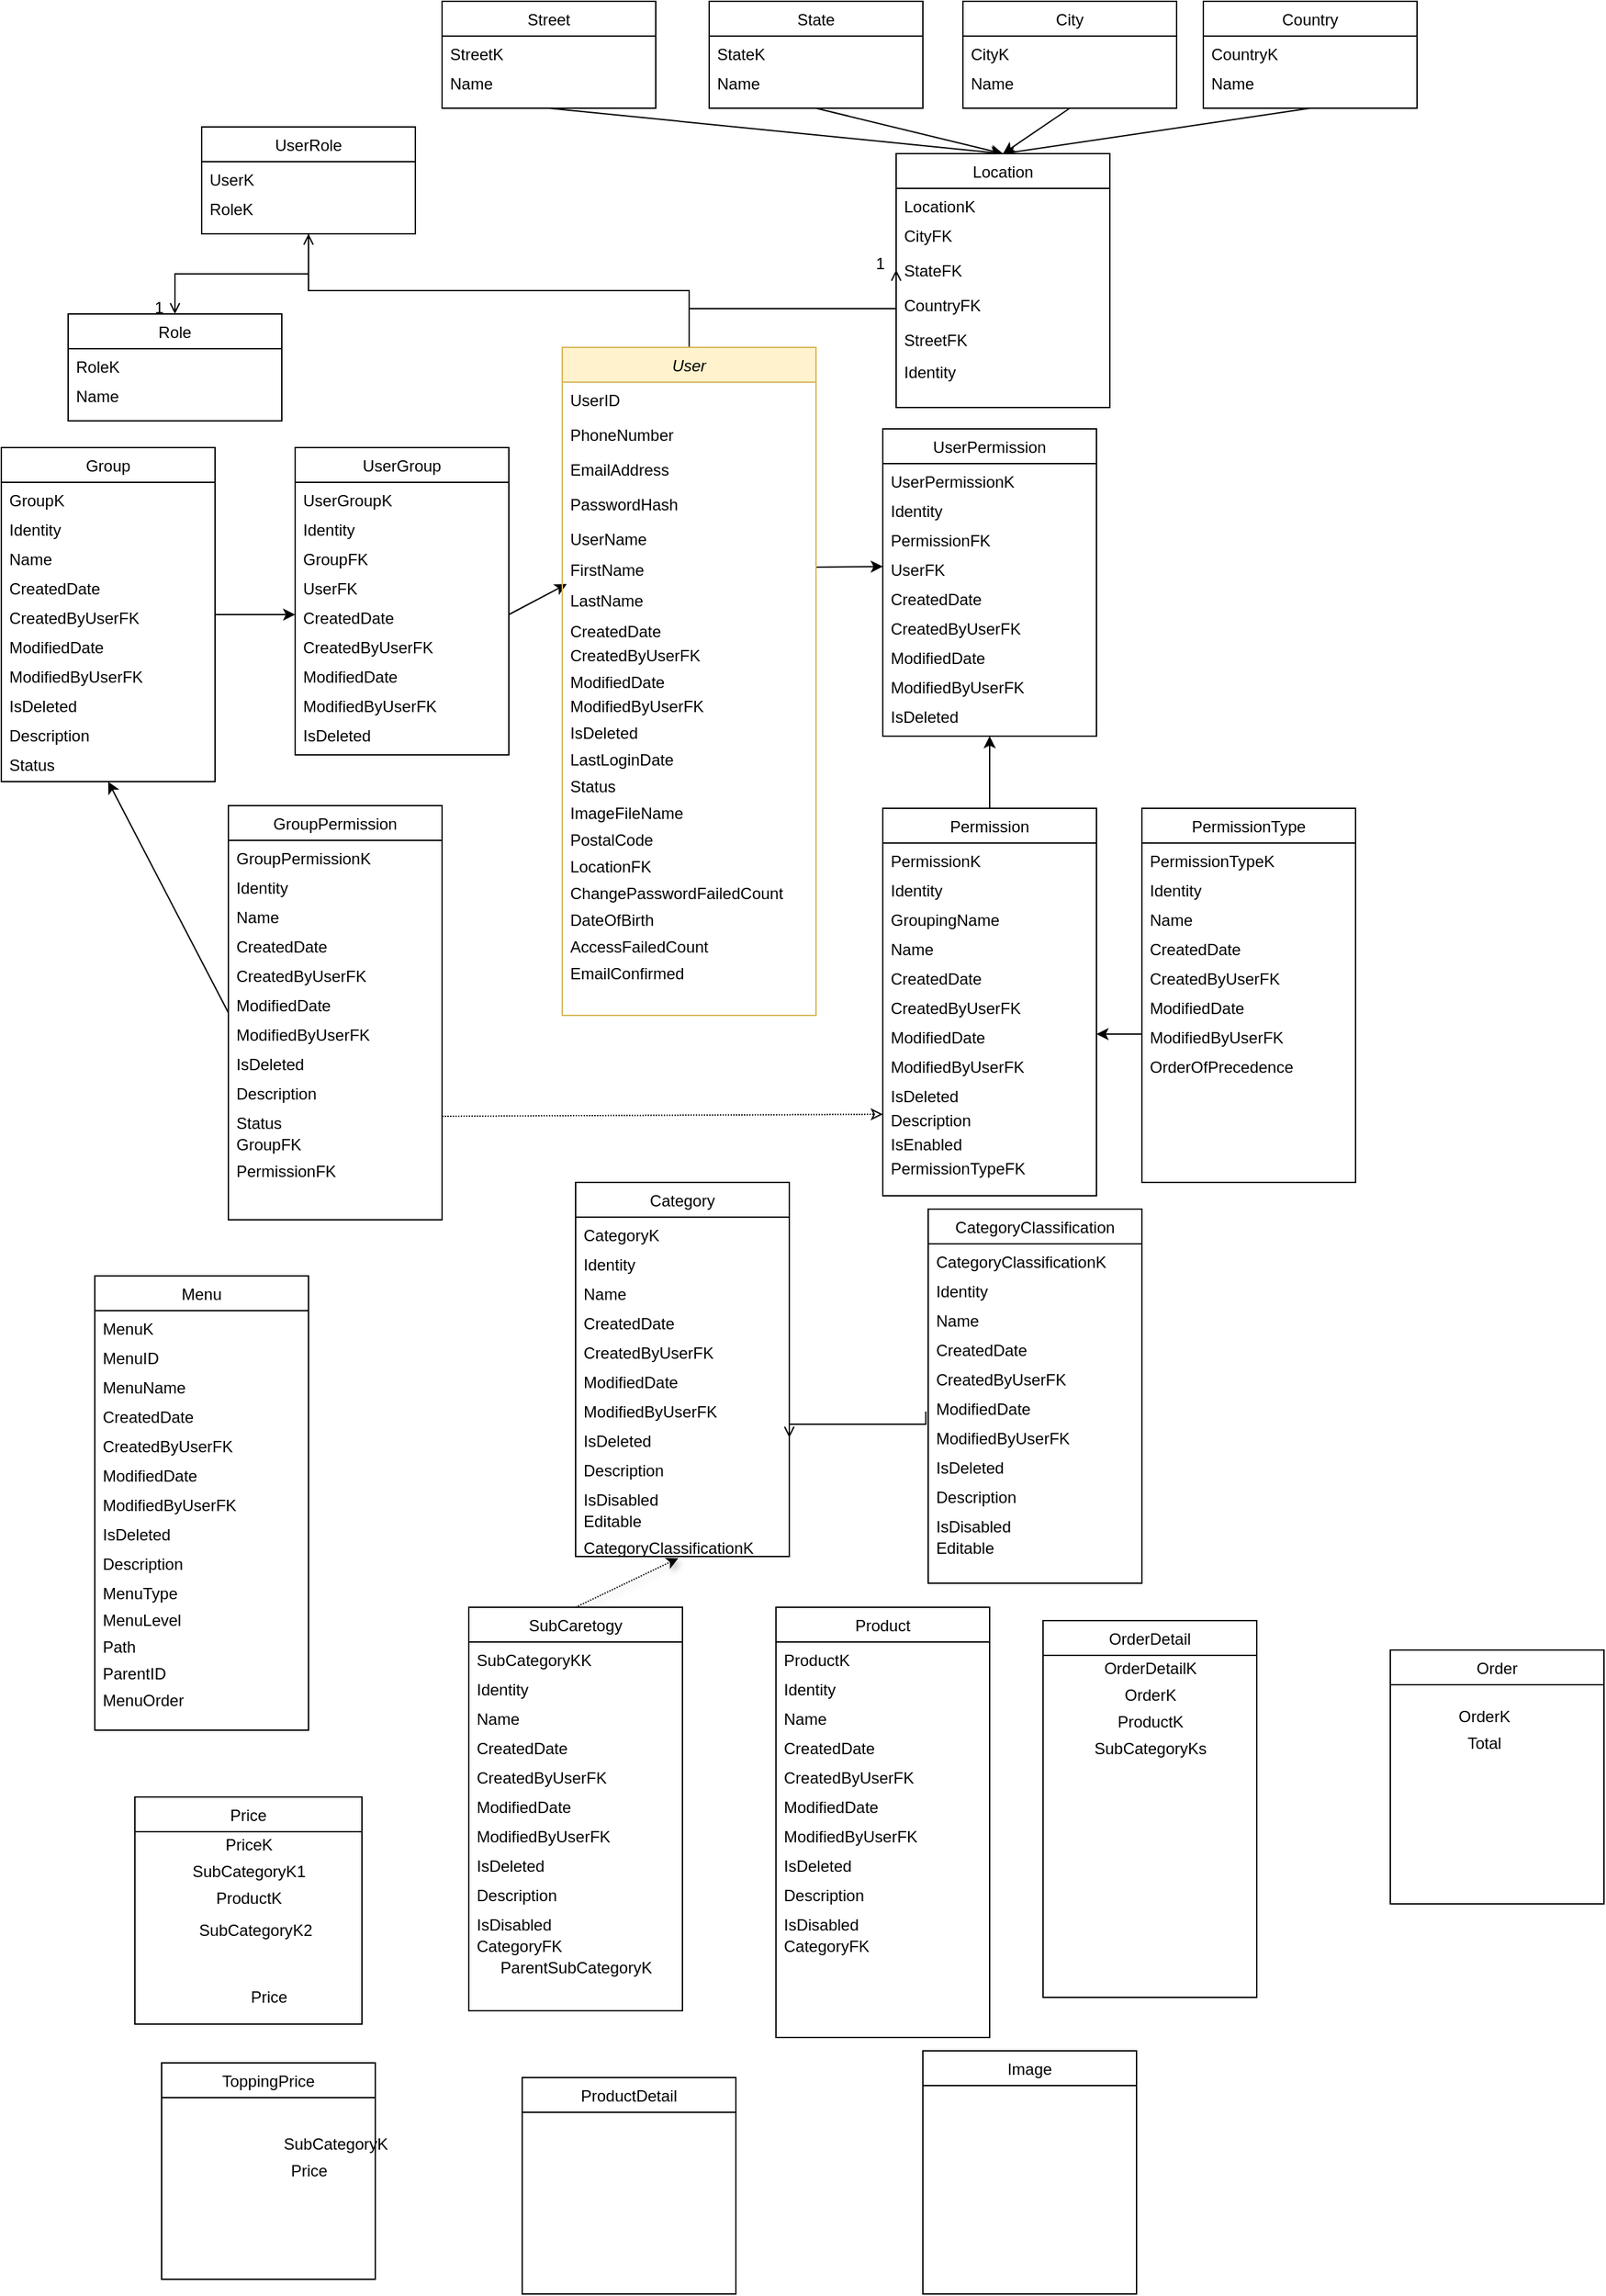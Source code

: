 <mxfile version="14.7.2" type="github">
  <diagram id="geMaEl1FuwY7ul6F_cNV" name="Page-1">
    <mxGraphModel dx="2500" dy="2110" grid="1" gridSize="10" guides="1" tooltips="1" connect="1" arrows="1" fold="1" page="1" pageScale="1" pageWidth="827" pageHeight="1169" math="0" shadow="0">
      <root>
        <mxCell id="0" />
        <mxCell id="1" parent="0" />
        <mxCell id="ypDiWu0o2FgRV-bL_6aW-1" value="" style="endArrow=open;shadow=0;strokeWidth=1;rounded=0;endFill=1;edgeStyle=elbowEdgeStyle;elbow=vertical;entryX=0;entryY=0.5;entryDx=0;entryDy=0;exitX=0.5;exitY=0;exitDx=0;exitDy=0;" parent="1" source="ypDiWu0o2FgRV-bL_6aW-56" target="ypDiWu0o2FgRV-bL_6aW-91" edge="1">
          <mxGeometry x="0.5" y="41" relative="1" as="geometry">
            <mxPoint x="380" y="192" as="sourcePoint" />
            <mxPoint x="540" y="192" as="targetPoint" />
            <mxPoint x="-40" y="32" as="offset" />
          </mxGeometry>
        </mxCell>
        <mxCell id="ypDiWu0o2FgRV-bL_6aW-2" value="1" style="resizable=0;align=right;verticalAlign=bottom;labelBackgroundColor=none;fontSize=12;" parent="ypDiWu0o2FgRV-bL_6aW-1" connectable="0" vertex="1">
          <mxGeometry x="1" relative="1" as="geometry">
            <mxPoint x="-7" y="4" as="offset" />
          </mxGeometry>
        </mxCell>
        <mxCell id="ypDiWu0o2FgRV-bL_6aW-3" value="" style="endArrow=classic;html=1;entryX=0.5;entryY=0;entryDx=0;entryDy=0;exitX=0.5;exitY=1;exitDx=0;exitDy=0;" parent="1" source="ypDiWu0o2FgRV-bL_6aW-7" target="ypDiWu0o2FgRV-bL_6aW-88" edge="1">
          <mxGeometry width="50" height="50" relative="1" as="geometry">
            <mxPoint x="390" y="-340" as="sourcePoint" />
            <mxPoint x="440" y="-390" as="targetPoint" />
          </mxGeometry>
        </mxCell>
        <mxCell id="ypDiWu0o2FgRV-bL_6aW-4" value="" style="endArrow=classic;html=1;exitX=0.5;exitY=1;exitDx=0;exitDy=0;entryX=0.5;entryY=0;entryDx=0;entryDy=0;" parent="1" source="ypDiWu0o2FgRV-bL_6aW-10" target="ypDiWu0o2FgRV-bL_6aW-88" edge="1">
          <mxGeometry width="50" height="50" relative="1" as="geometry">
            <mxPoint x="690" y="-350" as="sourcePoint" />
            <mxPoint x="200" y="-330" as="targetPoint" />
          </mxGeometry>
        </mxCell>
        <mxCell id="ypDiWu0o2FgRV-bL_6aW-5" value="" style="endArrow=classic;html=1;exitX=0.5;exitY=1;exitDx=0;exitDy=0;entryX=0.5;entryY=0;entryDx=0;entryDy=0;" parent="1" source="ypDiWu0o2FgRV-bL_6aW-13" target="ypDiWu0o2FgRV-bL_6aW-88" edge="1">
          <mxGeometry width="50" height="50" relative="1" as="geometry">
            <mxPoint x="810" y="-320" as="sourcePoint" />
            <mxPoint x="310" y="-330" as="targetPoint" />
          </mxGeometry>
        </mxCell>
        <mxCell id="ypDiWu0o2FgRV-bL_6aW-6" value="" style="endArrow=classic;html=1;exitX=0.5;exitY=1;exitDx=0;exitDy=0;entryX=0.5;entryY=0;entryDx=0;entryDy=0;" parent="1" source="ypDiWu0o2FgRV-bL_6aW-16" target="ypDiWu0o2FgRV-bL_6aW-88" edge="1">
          <mxGeometry width="50" height="50" relative="1" as="geometry">
            <mxPoint x="490" y="-500" as="sourcePoint" />
            <mxPoint x="200" y="-330" as="targetPoint" />
          </mxGeometry>
        </mxCell>
        <mxCell id="ypDiWu0o2FgRV-bL_6aW-7" value="Street" style="swimlane;fontStyle=0;align=center;verticalAlign=top;childLayout=stackLayout;horizontal=1;startSize=26;horizontalStack=0;resizeParent=1;resizeLast=0;collapsible=1;marginBottom=0;rounded=0;shadow=0;strokeWidth=1;" parent="1" vertex="1">
          <mxGeometry x="-110" y="-584" width="160" height="80" as="geometry">
            <mxRectangle x="550" y="140" width="160" height="26" as="alternateBounds" />
          </mxGeometry>
        </mxCell>
        <mxCell id="ypDiWu0o2FgRV-bL_6aW-8" value="StreetK" style="text;align=left;verticalAlign=top;spacingLeft=4;spacingRight=4;overflow=hidden;rotatable=0;points=[[0,0.5],[1,0.5]];portConstraint=eastwest;" parent="ypDiWu0o2FgRV-bL_6aW-7" vertex="1">
          <mxGeometry y="26" width="160" height="22" as="geometry" />
        </mxCell>
        <mxCell id="ypDiWu0o2FgRV-bL_6aW-9" value="Name" style="text;align=left;verticalAlign=top;spacingLeft=4;spacingRight=4;overflow=hidden;rotatable=0;points=[[0,0.5],[1,0.5]];portConstraint=eastwest;rounded=0;shadow=0;html=0;" parent="ypDiWu0o2FgRV-bL_6aW-7" vertex="1">
          <mxGeometry y="48" width="160" height="26" as="geometry" />
        </mxCell>
        <mxCell id="ypDiWu0o2FgRV-bL_6aW-10" value="State" style="swimlane;fontStyle=0;align=center;verticalAlign=top;childLayout=stackLayout;horizontal=1;startSize=26;horizontalStack=0;resizeParent=1;resizeLast=0;collapsible=1;marginBottom=0;rounded=0;shadow=0;strokeWidth=1;" parent="1" vertex="1">
          <mxGeometry x="90" y="-584" width="160" height="80" as="geometry">
            <mxRectangle x="550" y="140" width="160" height="26" as="alternateBounds" />
          </mxGeometry>
        </mxCell>
        <mxCell id="ypDiWu0o2FgRV-bL_6aW-11" value="StateK" style="text;align=left;verticalAlign=top;spacingLeft=4;spacingRight=4;overflow=hidden;rotatable=0;points=[[0,0.5],[1,0.5]];portConstraint=eastwest;" parent="ypDiWu0o2FgRV-bL_6aW-10" vertex="1">
          <mxGeometry y="26" width="160" height="22" as="geometry" />
        </mxCell>
        <mxCell id="ypDiWu0o2FgRV-bL_6aW-12" value="Name" style="text;align=left;verticalAlign=top;spacingLeft=4;spacingRight=4;overflow=hidden;rotatable=0;points=[[0,0.5],[1,0.5]];portConstraint=eastwest;rounded=0;shadow=0;html=0;" parent="ypDiWu0o2FgRV-bL_6aW-10" vertex="1">
          <mxGeometry y="48" width="160" height="26" as="geometry" />
        </mxCell>
        <mxCell id="ypDiWu0o2FgRV-bL_6aW-13" value="City" style="swimlane;fontStyle=0;align=center;verticalAlign=top;childLayout=stackLayout;horizontal=1;startSize=26;horizontalStack=0;resizeParent=1;resizeLast=0;collapsible=1;marginBottom=0;rounded=0;shadow=0;strokeWidth=1;" parent="1" vertex="1">
          <mxGeometry x="280" y="-584" width="160" height="80" as="geometry">
            <mxRectangle x="550" y="140" width="160" height="26" as="alternateBounds" />
          </mxGeometry>
        </mxCell>
        <mxCell id="ypDiWu0o2FgRV-bL_6aW-14" value="CityK" style="text;align=left;verticalAlign=top;spacingLeft=4;spacingRight=4;overflow=hidden;rotatable=0;points=[[0,0.5],[1,0.5]];portConstraint=eastwest;" parent="ypDiWu0o2FgRV-bL_6aW-13" vertex="1">
          <mxGeometry y="26" width="160" height="22" as="geometry" />
        </mxCell>
        <mxCell id="ypDiWu0o2FgRV-bL_6aW-15" value="Name" style="text;align=left;verticalAlign=top;spacingLeft=4;spacingRight=4;overflow=hidden;rotatable=0;points=[[0,0.5],[1,0.5]];portConstraint=eastwest;rounded=0;shadow=0;html=0;" parent="ypDiWu0o2FgRV-bL_6aW-13" vertex="1">
          <mxGeometry y="48" width="160" height="26" as="geometry" />
        </mxCell>
        <mxCell id="ypDiWu0o2FgRV-bL_6aW-16" value="Country" style="swimlane;fontStyle=0;align=center;verticalAlign=top;childLayout=stackLayout;horizontal=1;startSize=26;horizontalStack=0;resizeParent=1;resizeLast=0;collapsible=1;marginBottom=0;rounded=0;shadow=0;strokeWidth=1;" parent="1" vertex="1">
          <mxGeometry x="460" y="-584" width="160" height="80" as="geometry">
            <mxRectangle x="550" y="140" width="160" height="26" as="alternateBounds" />
          </mxGeometry>
        </mxCell>
        <mxCell id="ypDiWu0o2FgRV-bL_6aW-17" value="CountryK" style="text;align=left;verticalAlign=top;spacingLeft=4;spacingRight=4;overflow=hidden;rotatable=0;points=[[0,0.5],[1,0.5]];portConstraint=eastwest;" parent="ypDiWu0o2FgRV-bL_6aW-16" vertex="1">
          <mxGeometry y="26" width="160" height="22" as="geometry" />
        </mxCell>
        <mxCell id="ypDiWu0o2FgRV-bL_6aW-18" value="Name" style="text;align=left;verticalAlign=top;spacingLeft=4;spacingRight=4;overflow=hidden;rotatable=0;points=[[0,0.5],[1,0.5]];portConstraint=eastwest;rounded=0;shadow=0;html=0;" parent="ypDiWu0o2FgRV-bL_6aW-16" vertex="1">
          <mxGeometry y="48" width="160" height="26" as="geometry" />
        </mxCell>
        <mxCell id="ypDiWu0o2FgRV-bL_6aW-19" value="" style="endArrow=open;shadow=0;strokeWidth=1;rounded=0;endFill=1;edgeStyle=elbowEdgeStyle;elbow=vertical;entryX=0.5;entryY=0;entryDx=0;entryDy=0;exitX=0.5;exitY=1;exitDx=0;exitDy=0;" parent="1" source="ypDiWu0o2FgRV-bL_6aW-29" target="ypDiWu0o2FgRV-bL_6aW-32" edge="1">
          <mxGeometry x="0.5" y="41" relative="1" as="geometry">
            <mxPoint x="-140" y="-310" as="sourcePoint" />
            <mxPoint x="230" y="-280" as="targetPoint" />
            <mxPoint x="-40" y="32" as="offset" />
          </mxGeometry>
        </mxCell>
        <mxCell id="ypDiWu0o2FgRV-bL_6aW-20" value="1" style="resizable=0;align=right;verticalAlign=bottom;labelBackgroundColor=none;fontSize=12;" parent="ypDiWu0o2FgRV-bL_6aW-19" connectable="0" vertex="1">
          <mxGeometry x="1" relative="1" as="geometry">
            <mxPoint x="-7" y="4" as="offset" />
          </mxGeometry>
        </mxCell>
        <mxCell id="ypDiWu0o2FgRV-bL_6aW-21" value="" style="endArrow=open;shadow=0;strokeWidth=1;rounded=0;endFill=1;edgeStyle=elbowEdgeStyle;elbow=vertical;exitX=0.5;exitY=0;exitDx=0;exitDy=0;entryX=0.5;entryY=1;entryDx=0;entryDy=0;" parent="1" source="ypDiWu0o2FgRV-bL_6aW-56" target="ypDiWu0o2FgRV-bL_6aW-29" edge="1">
          <mxGeometry x="0.5" y="41" relative="1" as="geometry">
            <mxPoint x="155" y="-250" as="sourcePoint" />
            <mxPoint x="-110" y="-320" as="targetPoint" />
            <mxPoint x="-40" y="32" as="offset" />
          </mxGeometry>
        </mxCell>
        <mxCell id="ypDiWu0o2FgRV-bL_6aW-22" value="" style="endArrow=classic;html=1;entryX=0;entryY=0.5;entryDx=0;entryDy=0;exitX=1;exitY=0.5;exitDx=0;exitDy=0;" parent="1" target="ypDiWu0o2FgRV-bL_6aW-82" edge="1">
          <mxGeometry width="50" height="50" relative="1" as="geometry">
            <mxPoint x="170" y="-160.5" as="sourcePoint" />
            <mxPoint x="230" y="-470" as="targetPoint" />
          </mxGeometry>
        </mxCell>
        <mxCell id="ypDiWu0o2FgRV-bL_6aW-23" value="" style="endArrow=classic;html=1;exitX=0;exitY=0.5;exitDx=0;exitDy=0;entryX=1;entryY=0.5;entryDx=0;entryDy=0;" parent="1" source="ypDiWu0o2FgRV-bL_6aW-115" target="ypDiWu0o2FgRV-bL_6aW-102" edge="1">
          <mxGeometry width="50" height="50" relative="1" as="geometry">
            <mxPoint x="190" y="-133" as="sourcePoint" />
            <mxPoint x="410" y="-20" as="targetPoint" />
          </mxGeometry>
        </mxCell>
        <mxCell id="ypDiWu0o2FgRV-bL_6aW-24" value="" style="endArrow=classic;html=1;exitX=0.5;exitY=0;exitDx=0;exitDy=0;entryX=0.5;entryY=1;entryDx=0;entryDy=0;" parent="1" source="ypDiWu0o2FgRV-bL_6aW-95" target="ypDiWu0o2FgRV-bL_6aW-78" edge="1">
          <mxGeometry width="50" height="50" relative="1" as="geometry">
            <mxPoint x="620" y="40" as="sourcePoint" />
            <mxPoint x="360" as="targetPoint" />
          </mxGeometry>
        </mxCell>
        <mxCell id="ypDiWu0o2FgRV-bL_6aW-25" value="" style="endArrow=classic;html=1;exitX=1;exitY=0.5;exitDx=0;exitDy=0;entryX=0;entryY=0.5;entryDx=0;entryDy=0;" parent="1" source="ypDiWu0o2FgRV-bL_6aW-50" target="ypDiWu0o2FgRV-bL_6aW-40" edge="1">
          <mxGeometry width="50" height="50" relative="1" as="geometry">
            <mxPoint x="-70" y="90" as="sourcePoint" />
            <mxPoint x="-20" y="40" as="targetPoint" />
          </mxGeometry>
        </mxCell>
        <mxCell id="ypDiWu0o2FgRV-bL_6aW-26" value="" style="endArrow=classic;html=1;entryX=0.018;entryY=1.048;entryDx=0;entryDy=0;exitX=1;exitY=0.5;exitDx=0;exitDy=0;entryPerimeter=0;" parent="1" source="ypDiWu0o2FgRV-bL_6aW-40" target="ypDiWu0o2FgRV-bL_6aW-62" edge="1">
          <mxGeometry width="50" height="50" relative="1" as="geometry">
            <mxPoint x="-70" y="90" as="sourcePoint" />
            <mxPoint x="-20" y="40" as="targetPoint" />
          </mxGeometry>
        </mxCell>
        <mxCell id="ypDiWu0o2FgRV-bL_6aW-27" value="" style="endArrow=classic;html=1;exitX=0;exitY=0.5;exitDx=0;exitDy=0;entryX=0.5;entryY=1;entryDx=0;entryDy=0;" parent="1" source="ypDiWu0o2FgRV-bL_6aW-117" target="ypDiWu0o2FgRV-bL_6aW-45" edge="1">
          <mxGeometry width="50" height="50" relative="1" as="geometry">
            <mxPoint x="-260" y="290" as="sourcePoint" />
            <mxPoint x="-210" y="240" as="targetPoint" />
          </mxGeometry>
        </mxCell>
        <mxCell id="ypDiWu0o2FgRV-bL_6aW-28" value="" style="endArrow=classic;html=1;exitX=1;exitY=0.75;exitDx=0;exitDy=0;rounded=0;jumpStyle=none;snapToPoint=0;fixDash=0;endFill=0;startFill=0;orthogonalLoop=0;noJump=0;comic=0;deletable=0;cloneable=0;movable=0;bendable=0;editable=0;anchorPointDirection=0;entryX=0;entryY=0.5;entryDx=0;entryDy=0;dashed=1;dashPattern=1 1;" parent="1" source="ypDiWu0o2FgRV-bL_6aW-117" target="ypDiWu0o2FgRV-bL_6aW-105" edge="1">
          <mxGeometry width="50" height="50" relative="1" as="geometry">
            <mxPoint x="-90" y="290" as="sourcePoint" />
            <mxPoint x="320" y="200" as="targetPoint" />
          </mxGeometry>
        </mxCell>
        <mxCell id="ypDiWu0o2FgRV-bL_6aW-29" value="UserRole" style="swimlane;fontStyle=0;align=center;verticalAlign=top;childLayout=stackLayout;horizontal=1;startSize=26;horizontalStack=0;resizeParent=1;resizeLast=0;collapsible=1;marginBottom=0;rounded=0;shadow=0;strokeWidth=1;" parent="1" vertex="1">
          <mxGeometry x="-290" y="-490" width="160" height="80" as="geometry">
            <mxRectangle x="550" y="140" width="160" height="26" as="alternateBounds" />
          </mxGeometry>
        </mxCell>
        <mxCell id="ypDiWu0o2FgRV-bL_6aW-30" value="UserK" style="text;align=left;verticalAlign=top;spacingLeft=4;spacingRight=4;overflow=hidden;rotatable=0;points=[[0,0.5],[1,0.5]];portConstraint=eastwest;" parent="ypDiWu0o2FgRV-bL_6aW-29" vertex="1">
          <mxGeometry y="26" width="160" height="22" as="geometry" />
        </mxCell>
        <mxCell id="ypDiWu0o2FgRV-bL_6aW-31" value="RoleK" style="text;align=left;verticalAlign=top;spacingLeft=4;spacingRight=4;overflow=hidden;rotatable=0;points=[[0,0.5],[1,0.5]];portConstraint=eastwest;rounded=0;shadow=0;html=0;" parent="ypDiWu0o2FgRV-bL_6aW-29" vertex="1">
          <mxGeometry y="48" width="160" height="26" as="geometry" />
        </mxCell>
        <mxCell id="ypDiWu0o2FgRV-bL_6aW-32" value="Role" style="swimlane;fontStyle=0;align=center;verticalAlign=top;childLayout=stackLayout;horizontal=1;startSize=26;horizontalStack=0;resizeParent=1;resizeLast=0;collapsible=1;marginBottom=0;rounded=0;shadow=0;strokeWidth=1;" parent="1" vertex="1">
          <mxGeometry x="-390" y="-350" width="160" height="80" as="geometry">
            <mxRectangle x="550" y="140" width="160" height="26" as="alternateBounds" />
          </mxGeometry>
        </mxCell>
        <mxCell id="ypDiWu0o2FgRV-bL_6aW-33" value="RoleK" style="text;align=left;verticalAlign=top;spacingLeft=4;spacingRight=4;overflow=hidden;rotatable=0;points=[[0,0.5],[1,0.5]];portConstraint=eastwest;" parent="ypDiWu0o2FgRV-bL_6aW-32" vertex="1">
          <mxGeometry y="26" width="160" height="22" as="geometry" />
        </mxCell>
        <mxCell id="ypDiWu0o2FgRV-bL_6aW-34" value="Name" style="text;align=left;verticalAlign=top;spacingLeft=4;spacingRight=4;overflow=hidden;rotatable=0;points=[[0,0.5],[1,0.5]];portConstraint=eastwest;rounded=0;shadow=0;html=0;" parent="ypDiWu0o2FgRV-bL_6aW-32" vertex="1">
          <mxGeometry y="48" width="160" height="26" as="geometry" />
        </mxCell>
        <mxCell id="ypDiWu0o2FgRV-bL_6aW-35" value="UserGroup" style="swimlane;fontStyle=0;align=center;verticalAlign=top;childLayout=stackLayout;horizontal=1;startSize=26;horizontalStack=0;resizeParent=1;resizeLast=0;collapsible=1;marginBottom=0;rounded=0;shadow=0;strokeWidth=1;" parent="1" vertex="1">
          <mxGeometry x="-220" y="-250" width="160" height="230" as="geometry">
            <mxRectangle x="550" y="140" width="160" height="26" as="alternateBounds" />
          </mxGeometry>
        </mxCell>
        <mxCell id="ypDiWu0o2FgRV-bL_6aW-36" value="UserGroupK" style="text;align=left;verticalAlign=top;spacingLeft=4;spacingRight=4;overflow=hidden;rotatable=0;points=[[0,0.5],[1,0.5]];portConstraint=eastwest;" parent="ypDiWu0o2FgRV-bL_6aW-35" vertex="1">
          <mxGeometry y="26" width="160" height="22" as="geometry" />
        </mxCell>
        <mxCell id="ypDiWu0o2FgRV-bL_6aW-37" value="Identity" style="text;align=left;verticalAlign=top;spacingLeft=4;spacingRight=4;overflow=hidden;rotatable=0;points=[[0,0.5],[1,0.5]];portConstraint=eastwest;rounded=0;shadow=0;html=0;" parent="ypDiWu0o2FgRV-bL_6aW-35" vertex="1">
          <mxGeometry y="48" width="160" height="22" as="geometry" />
        </mxCell>
        <mxCell id="ypDiWu0o2FgRV-bL_6aW-38" value="GroupFK" style="text;align=left;verticalAlign=top;spacingLeft=4;spacingRight=4;overflow=hidden;rotatable=0;points=[[0,0.5],[1,0.5]];portConstraint=eastwest;rounded=0;shadow=0;html=0;" parent="ypDiWu0o2FgRV-bL_6aW-35" vertex="1">
          <mxGeometry y="70" width="160" height="22" as="geometry" />
        </mxCell>
        <mxCell id="ypDiWu0o2FgRV-bL_6aW-39" value="UserFK" style="text;align=left;verticalAlign=top;spacingLeft=4;spacingRight=4;overflow=hidden;rotatable=0;points=[[0,0.5],[1,0.5]];portConstraint=eastwest;rounded=0;shadow=0;html=0;" parent="ypDiWu0o2FgRV-bL_6aW-35" vertex="1">
          <mxGeometry y="92" width="160" height="22" as="geometry" />
        </mxCell>
        <mxCell id="ypDiWu0o2FgRV-bL_6aW-40" value="CreatedDate" style="text;align=left;verticalAlign=top;spacingLeft=4;spacingRight=4;overflow=hidden;rotatable=0;points=[[0,0.5],[1,0.5]];portConstraint=eastwest;rounded=0;shadow=0;html=0;" parent="ypDiWu0o2FgRV-bL_6aW-35" vertex="1">
          <mxGeometry y="114" width="160" height="22" as="geometry" />
        </mxCell>
        <mxCell id="ypDiWu0o2FgRV-bL_6aW-41" value="CreatedByUserFK" style="text;align=left;verticalAlign=top;spacingLeft=4;spacingRight=4;overflow=hidden;rotatable=0;points=[[0,0.5],[1,0.5]];portConstraint=eastwest;rounded=0;shadow=0;html=0;" parent="ypDiWu0o2FgRV-bL_6aW-35" vertex="1">
          <mxGeometry y="136" width="160" height="22" as="geometry" />
        </mxCell>
        <mxCell id="ypDiWu0o2FgRV-bL_6aW-42" value="ModifiedDate" style="text;align=left;verticalAlign=top;spacingLeft=4;spacingRight=4;overflow=hidden;rotatable=0;points=[[0,0.5],[1,0.5]];portConstraint=eastwest;rounded=0;shadow=0;html=0;" parent="ypDiWu0o2FgRV-bL_6aW-35" vertex="1">
          <mxGeometry y="158" width="160" height="22" as="geometry" />
        </mxCell>
        <mxCell id="ypDiWu0o2FgRV-bL_6aW-43" value="ModifiedByUserFK" style="text;align=left;verticalAlign=top;spacingLeft=4;spacingRight=4;overflow=hidden;rotatable=0;points=[[0,0.5],[1,0.5]];portConstraint=eastwest;rounded=0;shadow=0;html=0;" parent="ypDiWu0o2FgRV-bL_6aW-35" vertex="1">
          <mxGeometry y="180" width="160" height="22" as="geometry" />
        </mxCell>
        <mxCell id="ypDiWu0o2FgRV-bL_6aW-44" value="IsDeleted" style="text;align=left;verticalAlign=top;spacingLeft=4;spacingRight=4;overflow=hidden;rotatable=0;points=[[0,0.5],[1,0.5]];portConstraint=eastwest;rounded=0;shadow=0;html=0;" parent="ypDiWu0o2FgRV-bL_6aW-35" vertex="1">
          <mxGeometry y="202" width="160" height="22" as="geometry" />
        </mxCell>
        <mxCell id="ypDiWu0o2FgRV-bL_6aW-45" value="Group" style="swimlane;fontStyle=0;align=center;verticalAlign=top;childLayout=stackLayout;horizontal=1;startSize=26;horizontalStack=0;resizeParent=1;resizeLast=0;collapsible=1;marginBottom=0;rounded=0;shadow=0;strokeWidth=1;" parent="1" vertex="1">
          <mxGeometry x="-440" y="-250" width="160" height="250" as="geometry">
            <mxRectangle x="550" y="140" width="160" height="26" as="alternateBounds" />
          </mxGeometry>
        </mxCell>
        <mxCell id="ypDiWu0o2FgRV-bL_6aW-46" value="GroupK" style="text;align=left;verticalAlign=top;spacingLeft=4;spacingRight=4;overflow=hidden;rotatable=0;points=[[0,0.5],[1,0.5]];portConstraint=eastwest;" parent="ypDiWu0o2FgRV-bL_6aW-45" vertex="1">
          <mxGeometry y="26" width="160" height="22" as="geometry" />
        </mxCell>
        <mxCell id="ypDiWu0o2FgRV-bL_6aW-47" value="Identity" style="text;align=left;verticalAlign=top;spacingLeft=4;spacingRight=4;overflow=hidden;rotatable=0;points=[[0,0.5],[1,0.5]];portConstraint=eastwest;rounded=0;shadow=0;html=0;" parent="ypDiWu0o2FgRV-bL_6aW-45" vertex="1">
          <mxGeometry y="48" width="160" height="22" as="geometry" />
        </mxCell>
        <mxCell id="ypDiWu0o2FgRV-bL_6aW-48" value="Name" style="text;align=left;verticalAlign=top;spacingLeft=4;spacingRight=4;overflow=hidden;rotatable=0;points=[[0,0.5],[1,0.5]];portConstraint=eastwest;rounded=0;shadow=0;html=0;" parent="ypDiWu0o2FgRV-bL_6aW-45" vertex="1">
          <mxGeometry y="70" width="160" height="22" as="geometry" />
        </mxCell>
        <mxCell id="ypDiWu0o2FgRV-bL_6aW-49" value="CreatedDate" style="text;align=left;verticalAlign=top;spacingLeft=4;spacingRight=4;overflow=hidden;rotatable=0;points=[[0,0.5],[1,0.5]];portConstraint=eastwest;rounded=0;shadow=0;html=0;" parent="ypDiWu0o2FgRV-bL_6aW-45" vertex="1">
          <mxGeometry y="92" width="160" height="22" as="geometry" />
        </mxCell>
        <mxCell id="ypDiWu0o2FgRV-bL_6aW-50" value="CreatedByUserFK" style="text;align=left;verticalAlign=top;spacingLeft=4;spacingRight=4;overflow=hidden;rotatable=0;points=[[0,0.5],[1,0.5]];portConstraint=eastwest;rounded=0;shadow=0;html=0;" parent="ypDiWu0o2FgRV-bL_6aW-45" vertex="1">
          <mxGeometry y="114" width="160" height="22" as="geometry" />
        </mxCell>
        <mxCell id="ypDiWu0o2FgRV-bL_6aW-51" value="ModifiedDate" style="text;align=left;verticalAlign=top;spacingLeft=4;spacingRight=4;overflow=hidden;rotatable=0;points=[[0,0.5],[1,0.5]];portConstraint=eastwest;rounded=0;shadow=0;html=0;" parent="ypDiWu0o2FgRV-bL_6aW-45" vertex="1">
          <mxGeometry y="136" width="160" height="22" as="geometry" />
        </mxCell>
        <mxCell id="ypDiWu0o2FgRV-bL_6aW-52" value="ModifiedByUserFK" style="text;align=left;verticalAlign=top;spacingLeft=4;spacingRight=4;overflow=hidden;rotatable=0;points=[[0,0.5],[1,0.5]];portConstraint=eastwest;rounded=0;shadow=0;html=0;" parent="ypDiWu0o2FgRV-bL_6aW-45" vertex="1">
          <mxGeometry y="158" width="160" height="22" as="geometry" />
        </mxCell>
        <mxCell id="ypDiWu0o2FgRV-bL_6aW-53" value="IsDeleted" style="text;align=left;verticalAlign=top;spacingLeft=4;spacingRight=4;overflow=hidden;rotatable=0;points=[[0,0.5],[1,0.5]];portConstraint=eastwest;rounded=0;shadow=0;html=0;" parent="ypDiWu0o2FgRV-bL_6aW-45" vertex="1">
          <mxGeometry y="180" width="160" height="22" as="geometry" />
        </mxCell>
        <mxCell id="ypDiWu0o2FgRV-bL_6aW-54" value="Description" style="text;align=left;verticalAlign=top;spacingLeft=4;spacingRight=4;overflow=hidden;rotatable=0;points=[[0,0.5],[1,0.5]];portConstraint=eastwest;rounded=0;shadow=0;html=0;" parent="ypDiWu0o2FgRV-bL_6aW-45" vertex="1">
          <mxGeometry y="202" width="160" height="22" as="geometry" />
        </mxCell>
        <mxCell id="ypDiWu0o2FgRV-bL_6aW-55" value="Status" style="text;align=left;verticalAlign=top;spacingLeft=4;spacingRight=4;overflow=hidden;rotatable=0;points=[[0,0.5],[1,0.5]];portConstraint=eastwest;rounded=0;shadow=0;html=0;" parent="ypDiWu0o2FgRV-bL_6aW-45" vertex="1">
          <mxGeometry y="224" width="160" height="16" as="geometry" />
        </mxCell>
        <mxCell id="ypDiWu0o2FgRV-bL_6aW-56" value="User" style="swimlane;fontStyle=2;align=center;verticalAlign=top;childLayout=stackLayout;horizontal=1;startSize=26;horizontalStack=0;resizeParent=1;resizeLast=0;collapsible=1;marginBottom=0;rounded=0;shadow=0;strokeWidth=1;fillColor=#fff2cc;strokeColor=#d6b656;" parent="1" vertex="1">
          <mxGeometry x="-20" y="-325" width="190" height="500" as="geometry">
            <mxRectangle x="230" y="140" width="160" height="26" as="alternateBounds" />
          </mxGeometry>
        </mxCell>
        <mxCell id="ypDiWu0o2FgRV-bL_6aW-57" value="UserID" style="text;align=left;verticalAlign=top;spacingLeft=4;spacingRight=4;overflow=hidden;rotatable=0;points=[[0,0.5],[1,0.5]];portConstraint=eastwest;" parent="ypDiWu0o2FgRV-bL_6aW-56" vertex="1">
          <mxGeometry y="26" width="190" height="26" as="geometry" />
        </mxCell>
        <mxCell id="ypDiWu0o2FgRV-bL_6aW-58" value="PhoneNumber" style="text;align=left;verticalAlign=top;spacingLeft=4;spacingRight=4;overflow=hidden;rotatable=0;points=[[0,0.5],[1,0.5]];portConstraint=eastwest;rounded=0;shadow=0;html=0;" parent="ypDiWu0o2FgRV-bL_6aW-56" vertex="1">
          <mxGeometry y="52" width="190" height="26" as="geometry" />
        </mxCell>
        <mxCell id="ypDiWu0o2FgRV-bL_6aW-59" value="EmailAddress" style="text;align=left;verticalAlign=top;spacingLeft=4;spacingRight=4;overflow=hidden;rotatable=0;points=[[0,0.5],[1,0.5]];portConstraint=eastwest;rounded=0;shadow=0;html=0;" parent="ypDiWu0o2FgRV-bL_6aW-56" vertex="1">
          <mxGeometry y="78" width="190" height="26" as="geometry" />
        </mxCell>
        <mxCell id="ypDiWu0o2FgRV-bL_6aW-60" value="PasswordHash" style="text;align=left;verticalAlign=top;spacingLeft=4;spacingRight=4;overflow=hidden;rotatable=0;points=[[0,0.5],[1,0.5]];portConstraint=eastwest;rounded=0;shadow=0;html=0;" parent="ypDiWu0o2FgRV-bL_6aW-56" vertex="1">
          <mxGeometry y="104" width="190" height="26" as="geometry" />
        </mxCell>
        <mxCell id="ypDiWu0o2FgRV-bL_6aW-61" value="UserName" style="text;align=left;verticalAlign=top;spacingLeft=4;spacingRight=4;overflow=hidden;rotatable=0;points=[[0,0.5],[1,0.5]];portConstraint=eastwest;rounded=0;shadow=0;html=0;" parent="ypDiWu0o2FgRV-bL_6aW-56" vertex="1">
          <mxGeometry y="130" width="190" height="23" as="geometry" />
        </mxCell>
        <mxCell id="ypDiWu0o2FgRV-bL_6aW-62" value="FirstName" style="text;align=left;verticalAlign=top;spacingLeft=4;spacingRight=4;overflow=hidden;rotatable=0;points=[[0,0.5],[1,0.5]];portConstraint=eastwest;rounded=0;shadow=0;html=0;" parent="ypDiWu0o2FgRV-bL_6aW-56" vertex="1">
          <mxGeometry y="153" width="190" height="23" as="geometry" />
        </mxCell>
        <mxCell id="ypDiWu0o2FgRV-bL_6aW-63" value="LastName" style="text;align=left;verticalAlign=top;spacingLeft=4;spacingRight=4;overflow=hidden;rotatable=0;points=[[0,0.5],[1,0.5]];portConstraint=eastwest;rounded=0;shadow=0;html=0;" parent="ypDiWu0o2FgRV-bL_6aW-56" vertex="1">
          <mxGeometry y="176" width="190" height="23" as="geometry" />
        </mxCell>
        <mxCell id="ypDiWu0o2FgRV-bL_6aW-64" value="CreatedDate" style="text;align=left;verticalAlign=top;spacingLeft=4;spacingRight=4;overflow=hidden;rotatable=0;points=[[0,0.5],[1,0.5]];portConstraint=eastwest;rounded=0;shadow=0;html=0;" parent="ypDiWu0o2FgRV-bL_6aW-56" vertex="1">
          <mxGeometry y="199" width="190" height="18" as="geometry" />
        </mxCell>
        <mxCell id="ypDiWu0o2FgRV-bL_6aW-65" value="CreatedByUserFK" style="text;align=left;verticalAlign=top;spacingLeft=4;spacingRight=4;overflow=hidden;rotatable=0;points=[[0,0.5],[1,0.5]];portConstraint=eastwest;rounded=0;shadow=0;html=0;" parent="ypDiWu0o2FgRV-bL_6aW-56" vertex="1">
          <mxGeometry y="217" width="190" height="20" as="geometry" />
        </mxCell>
        <mxCell id="ypDiWu0o2FgRV-bL_6aW-66" value="ModifiedDate" style="text;align=left;verticalAlign=top;spacingLeft=4;spacingRight=4;overflow=hidden;rotatable=0;points=[[0,0.5],[1,0.5]];portConstraint=eastwest;rounded=0;shadow=0;html=0;" parent="ypDiWu0o2FgRV-bL_6aW-56" vertex="1">
          <mxGeometry y="237" width="190" height="18" as="geometry" />
        </mxCell>
        <mxCell id="ypDiWu0o2FgRV-bL_6aW-67" value="ModifiedByUserFK" style="text;align=left;verticalAlign=top;spacingLeft=4;spacingRight=4;overflow=hidden;rotatable=0;points=[[0,0.5],[1,0.5]];portConstraint=eastwest;rounded=0;shadow=0;html=0;" parent="ypDiWu0o2FgRV-bL_6aW-56" vertex="1">
          <mxGeometry y="255" width="190" height="20" as="geometry" />
        </mxCell>
        <mxCell id="ypDiWu0o2FgRV-bL_6aW-68" value="IsDeleted" style="text;align=left;verticalAlign=top;spacingLeft=4;spacingRight=4;overflow=hidden;rotatable=0;points=[[0,0.5],[1,0.5]];portConstraint=eastwest;rounded=0;shadow=0;html=0;" parent="ypDiWu0o2FgRV-bL_6aW-56" vertex="1">
          <mxGeometry y="275" width="190" height="20" as="geometry" />
        </mxCell>
        <mxCell id="ypDiWu0o2FgRV-bL_6aW-69" value="LastLoginDate" style="text;align=left;verticalAlign=top;spacingLeft=4;spacingRight=4;overflow=hidden;rotatable=0;points=[[0,0.5],[1,0.5]];portConstraint=eastwest;rounded=0;shadow=0;html=0;" parent="ypDiWu0o2FgRV-bL_6aW-56" vertex="1">
          <mxGeometry y="295" width="190" height="20" as="geometry" />
        </mxCell>
        <mxCell id="ypDiWu0o2FgRV-bL_6aW-70" value="Status" style="text;align=left;verticalAlign=top;spacingLeft=4;spacingRight=4;overflow=hidden;rotatable=0;points=[[0,0.5],[1,0.5]];portConstraint=eastwest;rounded=0;shadow=0;html=0;" parent="ypDiWu0o2FgRV-bL_6aW-56" vertex="1">
          <mxGeometry y="315" width="190" height="20" as="geometry" />
        </mxCell>
        <mxCell id="ypDiWu0o2FgRV-bL_6aW-71" value="ImageFileName" style="text;align=left;verticalAlign=top;spacingLeft=4;spacingRight=4;overflow=hidden;rotatable=0;points=[[0,0.5],[1,0.5]];portConstraint=eastwest;rounded=0;shadow=0;html=0;" parent="ypDiWu0o2FgRV-bL_6aW-56" vertex="1">
          <mxGeometry y="335" width="190" height="20" as="geometry" />
        </mxCell>
        <mxCell id="ypDiWu0o2FgRV-bL_6aW-72" value="PostalCode" style="text;align=left;verticalAlign=top;spacingLeft=4;spacingRight=4;overflow=hidden;rotatable=0;points=[[0,0.5],[1,0.5]];portConstraint=eastwest;rounded=0;shadow=0;html=0;" parent="ypDiWu0o2FgRV-bL_6aW-56" vertex="1">
          <mxGeometry y="355" width="190" height="20" as="geometry" />
        </mxCell>
        <mxCell id="ypDiWu0o2FgRV-bL_6aW-73" value="LocationFK" style="text;align=left;verticalAlign=top;spacingLeft=4;spacingRight=4;overflow=hidden;rotatable=0;points=[[0,0.5],[1,0.5]];portConstraint=eastwest;rounded=0;shadow=0;html=0;" parent="ypDiWu0o2FgRV-bL_6aW-56" vertex="1">
          <mxGeometry y="375" width="190" height="20" as="geometry" />
        </mxCell>
        <mxCell id="ypDiWu0o2FgRV-bL_6aW-74" value="ChangePasswordFailedCount" style="text;align=left;verticalAlign=top;spacingLeft=4;spacingRight=4;overflow=hidden;rotatable=0;points=[[0,0.5],[1,0.5]];portConstraint=eastwest;rounded=0;shadow=0;html=0;" parent="ypDiWu0o2FgRV-bL_6aW-56" vertex="1">
          <mxGeometry y="395" width="190" height="20" as="geometry" />
        </mxCell>
        <mxCell id="ypDiWu0o2FgRV-bL_6aW-75" value="DateOfBirth" style="text;align=left;verticalAlign=top;spacingLeft=4;spacingRight=4;overflow=hidden;rotatable=0;points=[[0,0.5],[1,0.5]];portConstraint=eastwest;rounded=0;shadow=0;html=0;" parent="ypDiWu0o2FgRV-bL_6aW-56" vertex="1">
          <mxGeometry y="415" width="190" height="20" as="geometry" />
        </mxCell>
        <mxCell id="ypDiWu0o2FgRV-bL_6aW-76" value="AccessFailedCount" style="text;align=left;verticalAlign=top;spacingLeft=4;spacingRight=4;overflow=hidden;rotatable=0;points=[[0,0.5],[1,0.5]];portConstraint=eastwest;rounded=0;shadow=0;html=0;" parent="ypDiWu0o2FgRV-bL_6aW-56" vertex="1">
          <mxGeometry y="435" width="190" height="20" as="geometry" />
        </mxCell>
        <mxCell id="ypDiWu0o2FgRV-bL_6aW-77" value="EmailConfirmed" style="text;align=left;verticalAlign=top;spacingLeft=4;spacingRight=4;overflow=hidden;rotatable=0;points=[[0,0.5],[1,0.5]];portConstraint=eastwest;rounded=0;shadow=0;html=0;" parent="ypDiWu0o2FgRV-bL_6aW-56" vertex="1">
          <mxGeometry y="455" width="190" height="20" as="geometry" />
        </mxCell>
        <mxCell id="ypDiWu0o2FgRV-bL_6aW-78" value="UserPermission" style="swimlane;fontStyle=0;align=center;verticalAlign=top;childLayout=stackLayout;horizontal=1;startSize=26;horizontalStack=0;resizeParent=1;resizeLast=0;collapsible=1;marginBottom=0;rounded=0;shadow=0;strokeWidth=1;" parent="1" vertex="1">
          <mxGeometry x="220" y="-264" width="160" height="230" as="geometry">
            <mxRectangle x="550" y="140" width="160" height="26" as="alternateBounds" />
          </mxGeometry>
        </mxCell>
        <mxCell id="ypDiWu0o2FgRV-bL_6aW-79" value="UserPermissionK" style="text;align=left;verticalAlign=top;spacingLeft=4;spacingRight=4;overflow=hidden;rotatable=0;points=[[0,0.5],[1,0.5]];portConstraint=eastwest;" parent="ypDiWu0o2FgRV-bL_6aW-78" vertex="1">
          <mxGeometry y="26" width="160" height="22" as="geometry" />
        </mxCell>
        <mxCell id="ypDiWu0o2FgRV-bL_6aW-80" value="Identity" style="text;align=left;verticalAlign=top;spacingLeft=4;spacingRight=4;overflow=hidden;rotatable=0;points=[[0,0.5],[1,0.5]];portConstraint=eastwest;rounded=0;shadow=0;html=0;" parent="ypDiWu0o2FgRV-bL_6aW-78" vertex="1">
          <mxGeometry y="48" width="160" height="22" as="geometry" />
        </mxCell>
        <mxCell id="ypDiWu0o2FgRV-bL_6aW-81" value="PermissionFK" style="text;align=left;verticalAlign=top;spacingLeft=4;spacingRight=4;overflow=hidden;rotatable=0;points=[[0,0.5],[1,0.5]];portConstraint=eastwest;rounded=0;shadow=0;html=0;" parent="ypDiWu0o2FgRV-bL_6aW-78" vertex="1">
          <mxGeometry y="70" width="160" height="22" as="geometry" />
        </mxCell>
        <mxCell id="ypDiWu0o2FgRV-bL_6aW-82" value="UserFK" style="text;align=left;verticalAlign=top;spacingLeft=4;spacingRight=4;overflow=hidden;rotatable=0;points=[[0,0.5],[1,0.5]];portConstraint=eastwest;rounded=0;shadow=0;html=0;" parent="ypDiWu0o2FgRV-bL_6aW-78" vertex="1">
          <mxGeometry y="92" width="160" height="22" as="geometry" />
        </mxCell>
        <mxCell id="ypDiWu0o2FgRV-bL_6aW-83" value="CreatedDate" style="text;align=left;verticalAlign=top;spacingLeft=4;spacingRight=4;overflow=hidden;rotatable=0;points=[[0,0.5],[1,0.5]];portConstraint=eastwest;rounded=0;shadow=0;html=0;" parent="ypDiWu0o2FgRV-bL_6aW-78" vertex="1">
          <mxGeometry y="114" width="160" height="22" as="geometry" />
        </mxCell>
        <mxCell id="ypDiWu0o2FgRV-bL_6aW-84" value="CreatedByUserFK" style="text;align=left;verticalAlign=top;spacingLeft=4;spacingRight=4;overflow=hidden;rotatable=0;points=[[0,0.5],[1,0.5]];portConstraint=eastwest;rounded=0;shadow=0;html=0;" parent="ypDiWu0o2FgRV-bL_6aW-78" vertex="1">
          <mxGeometry y="136" width="160" height="22" as="geometry" />
        </mxCell>
        <mxCell id="ypDiWu0o2FgRV-bL_6aW-85" value="ModifiedDate" style="text;align=left;verticalAlign=top;spacingLeft=4;spacingRight=4;overflow=hidden;rotatable=0;points=[[0,0.5],[1,0.5]];portConstraint=eastwest;rounded=0;shadow=0;html=0;" parent="ypDiWu0o2FgRV-bL_6aW-78" vertex="1">
          <mxGeometry y="158" width="160" height="22" as="geometry" />
        </mxCell>
        <mxCell id="ypDiWu0o2FgRV-bL_6aW-86" value="ModifiedByUserFK" style="text;align=left;verticalAlign=top;spacingLeft=4;spacingRight=4;overflow=hidden;rotatable=0;points=[[0,0.5],[1,0.5]];portConstraint=eastwest;rounded=0;shadow=0;html=0;" parent="ypDiWu0o2FgRV-bL_6aW-78" vertex="1">
          <mxGeometry y="180" width="160" height="22" as="geometry" />
        </mxCell>
        <mxCell id="ypDiWu0o2FgRV-bL_6aW-87" value="IsDeleted" style="text;align=left;verticalAlign=top;spacingLeft=4;spacingRight=4;overflow=hidden;rotatable=0;points=[[0,0.5],[1,0.5]];portConstraint=eastwest;rounded=0;shadow=0;html=0;" parent="ypDiWu0o2FgRV-bL_6aW-78" vertex="1">
          <mxGeometry y="202" width="160" height="22" as="geometry" />
        </mxCell>
        <mxCell id="ypDiWu0o2FgRV-bL_6aW-88" value="Location" style="swimlane;fontStyle=0;align=center;verticalAlign=top;childLayout=stackLayout;horizontal=1;startSize=26;horizontalStack=0;resizeParent=1;resizeLast=0;collapsible=1;marginBottom=0;rounded=0;shadow=0;strokeWidth=1;" parent="1" vertex="1">
          <mxGeometry x="230" y="-470" width="160" height="190" as="geometry">
            <mxRectangle x="550" y="140" width="160" height="26" as="alternateBounds" />
          </mxGeometry>
        </mxCell>
        <mxCell id="ypDiWu0o2FgRV-bL_6aW-89" value="LocationK" style="text;align=left;verticalAlign=top;spacingLeft=4;spacingRight=4;overflow=hidden;rotatable=0;points=[[0,0.5],[1,0.5]];portConstraint=eastwest;" parent="ypDiWu0o2FgRV-bL_6aW-88" vertex="1">
          <mxGeometry y="26" width="160" height="22" as="geometry" />
        </mxCell>
        <mxCell id="ypDiWu0o2FgRV-bL_6aW-90" value="CityFK" style="text;align=left;verticalAlign=top;spacingLeft=4;spacingRight=4;overflow=hidden;rotatable=0;points=[[0,0.5],[1,0.5]];portConstraint=eastwest;rounded=0;shadow=0;html=0;" parent="ypDiWu0o2FgRV-bL_6aW-88" vertex="1">
          <mxGeometry y="48" width="160" height="26" as="geometry" />
        </mxCell>
        <mxCell id="ypDiWu0o2FgRV-bL_6aW-91" value="StateFK" style="text;align=left;verticalAlign=top;spacingLeft=4;spacingRight=4;overflow=hidden;rotatable=0;points=[[0,0.5],[1,0.5]];portConstraint=eastwest;rounded=0;shadow=0;html=0;" parent="ypDiWu0o2FgRV-bL_6aW-88" vertex="1">
          <mxGeometry y="74" width="160" height="26" as="geometry" />
        </mxCell>
        <mxCell id="ypDiWu0o2FgRV-bL_6aW-92" value="CountryFK" style="text;align=left;verticalAlign=top;spacingLeft=4;spacingRight=4;overflow=hidden;rotatable=0;points=[[0,0.5],[1,0.5]];portConstraint=eastwest;rounded=0;shadow=0;html=0;" parent="ypDiWu0o2FgRV-bL_6aW-88" vertex="1">
          <mxGeometry y="100" width="160" height="26" as="geometry" />
        </mxCell>
        <mxCell id="ypDiWu0o2FgRV-bL_6aW-93" value="StreetFK" style="text;align=left;verticalAlign=top;spacingLeft=4;spacingRight=4;overflow=hidden;rotatable=0;points=[[0,0.5],[1,0.5]];portConstraint=eastwest;rounded=0;shadow=0;html=0;" parent="ypDiWu0o2FgRV-bL_6aW-88" vertex="1">
          <mxGeometry y="126" width="160" height="24" as="geometry" />
        </mxCell>
        <mxCell id="ypDiWu0o2FgRV-bL_6aW-94" value="Identity" style="text;align=left;verticalAlign=top;spacingLeft=4;spacingRight=4;overflow=hidden;rotatable=0;points=[[0,0.5],[1,0.5]];portConstraint=eastwest;rounded=0;shadow=0;html=0;" parent="ypDiWu0o2FgRV-bL_6aW-88" vertex="1">
          <mxGeometry y="150" width="160" height="24" as="geometry" />
        </mxCell>
        <mxCell id="ypDiWu0o2FgRV-bL_6aW-95" value="Permission" style="swimlane;fontStyle=0;align=center;verticalAlign=top;childLayout=stackLayout;horizontal=1;startSize=26;horizontalStack=0;resizeParent=1;resizeLast=0;collapsible=1;marginBottom=0;rounded=0;shadow=0;strokeWidth=1;" parent="1" vertex="1">
          <mxGeometry x="220" y="20" width="160" height="290" as="geometry">
            <mxRectangle x="550" y="140" width="160" height="26" as="alternateBounds" />
          </mxGeometry>
        </mxCell>
        <mxCell id="ypDiWu0o2FgRV-bL_6aW-96" value="PermissionK" style="text;align=left;verticalAlign=top;spacingLeft=4;spacingRight=4;overflow=hidden;rotatable=0;points=[[0,0.5],[1,0.5]];portConstraint=eastwest;" parent="ypDiWu0o2FgRV-bL_6aW-95" vertex="1">
          <mxGeometry y="26" width="160" height="22" as="geometry" />
        </mxCell>
        <mxCell id="ypDiWu0o2FgRV-bL_6aW-97" value="Identity" style="text;align=left;verticalAlign=top;spacingLeft=4;spacingRight=4;overflow=hidden;rotatable=0;points=[[0,0.5],[1,0.5]];portConstraint=eastwest;rounded=0;shadow=0;html=0;" parent="ypDiWu0o2FgRV-bL_6aW-95" vertex="1">
          <mxGeometry y="48" width="160" height="22" as="geometry" />
        </mxCell>
        <mxCell id="ypDiWu0o2FgRV-bL_6aW-98" value="GroupingName" style="text;align=left;verticalAlign=top;spacingLeft=4;spacingRight=4;overflow=hidden;rotatable=0;points=[[0,0.5],[1,0.5]];portConstraint=eastwest;rounded=0;shadow=0;html=0;" parent="ypDiWu0o2FgRV-bL_6aW-95" vertex="1">
          <mxGeometry y="70" width="160" height="22" as="geometry" />
        </mxCell>
        <mxCell id="ypDiWu0o2FgRV-bL_6aW-99" value="Name" style="text;align=left;verticalAlign=top;spacingLeft=4;spacingRight=4;overflow=hidden;rotatable=0;points=[[0,0.5],[1,0.5]];portConstraint=eastwest;rounded=0;shadow=0;html=0;" parent="ypDiWu0o2FgRV-bL_6aW-95" vertex="1">
          <mxGeometry y="92" width="160" height="22" as="geometry" />
        </mxCell>
        <mxCell id="ypDiWu0o2FgRV-bL_6aW-100" value="CreatedDate" style="text;align=left;verticalAlign=top;spacingLeft=4;spacingRight=4;overflow=hidden;rotatable=0;points=[[0,0.5],[1,0.5]];portConstraint=eastwest;rounded=0;shadow=0;html=0;" parent="ypDiWu0o2FgRV-bL_6aW-95" vertex="1">
          <mxGeometry y="114" width="160" height="22" as="geometry" />
        </mxCell>
        <mxCell id="ypDiWu0o2FgRV-bL_6aW-101" value="CreatedByUserFK" style="text;align=left;verticalAlign=top;spacingLeft=4;spacingRight=4;overflow=hidden;rotatable=0;points=[[0,0.5],[1,0.5]];portConstraint=eastwest;rounded=0;shadow=0;html=0;" parent="ypDiWu0o2FgRV-bL_6aW-95" vertex="1">
          <mxGeometry y="136" width="160" height="22" as="geometry" />
        </mxCell>
        <mxCell id="ypDiWu0o2FgRV-bL_6aW-102" value="ModifiedDate" style="text;align=left;verticalAlign=top;spacingLeft=4;spacingRight=4;overflow=hidden;rotatable=0;points=[[0,0.5],[1,0.5]];portConstraint=eastwest;rounded=0;shadow=0;html=0;" parent="ypDiWu0o2FgRV-bL_6aW-95" vertex="1">
          <mxGeometry y="158" width="160" height="22" as="geometry" />
        </mxCell>
        <mxCell id="ypDiWu0o2FgRV-bL_6aW-103" value="ModifiedByUserFK" style="text;align=left;verticalAlign=top;spacingLeft=4;spacingRight=4;overflow=hidden;rotatable=0;points=[[0,0.5],[1,0.5]];portConstraint=eastwest;rounded=0;shadow=0;html=0;" parent="ypDiWu0o2FgRV-bL_6aW-95" vertex="1">
          <mxGeometry y="180" width="160" height="22" as="geometry" />
        </mxCell>
        <mxCell id="ypDiWu0o2FgRV-bL_6aW-104" value="IsDeleted" style="text;align=left;verticalAlign=top;spacingLeft=4;spacingRight=4;overflow=hidden;rotatable=0;points=[[0,0.5],[1,0.5]];portConstraint=eastwest;rounded=0;shadow=0;html=0;" parent="ypDiWu0o2FgRV-bL_6aW-95" vertex="1">
          <mxGeometry y="202" width="160" height="18" as="geometry" />
        </mxCell>
        <mxCell id="ypDiWu0o2FgRV-bL_6aW-105" value="Description" style="text;align=left;verticalAlign=top;spacingLeft=4;spacingRight=4;overflow=hidden;rotatable=0;points=[[0,0.5],[1,0.5]];portConstraint=eastwest;rounded=0;shadow=0;html=0;" parent="ypDiWu0o2FgRV-bL_6aW-95" vertex="1">
          <mxGeometry y="220" width="160" height="18" as="geometry" />
        </mxCell>
        <mxCell id="ypDiWu0o2FgRV-bL_6aW-106" value="IsEnabled&#xa;" style="text;align=left;verticalAlign=top;spacingLeft=4;spacingRight=4;overflow=hidden;rotatable=0;points=[[0,0.5],[1,0.5]];portConstraint=eastwest;rounded=0;shadow=0;html=0;" parent="ypDiWu0o2FgRV-bL_6aW-95" vertex="1">
          <mxGeometry y="238" width="160" height="18" as="geometry" />
        </mxCell>
        <mxCell id="ypDiWu0o2FgRV-bL_6aW-107" value="PermissionTypeFK&#xa;" style="text;align=left;verticalAlign=top;spacingLeft=4;spacingRight=4;overflow=hidden;rotatable=0;points=[[0,0.5],[1,0.5]];portConstraint=eastwest;rounded=0;shadow=0;html=0;" parent="ypDiWu0o2FgRV-bL_6aW-95" vertex="1">
          <mxGeometry y="256" width="160" height="18" as="geometry" />
        </mxCell>
        <mxCell id="ypDiWu0o2FgRV-bL_6aW-108" value="PermissionType&#xa;" style="swimlane;fontStyle=0;align=center;verticalAlign=top;childLayout=stackLayout;horizontal=1;startSize=26;horizontalStack=0;resizeParent=1;resizeLast=0;collapsible=1;marginBottom=0;rounded=0;shadow=0;strokeWidth=1;" parent="1" vertex="1">
          <mxGeometry x="414" y="20" width="160" height="280" as="geometry">
            <mxRectangle x="550" y="140" width="160" height="26" as="alternateBounds" />
          </mxGeometry>
        </mxCell>
        <mxCell id="ypDiWu0o2FgRV-bL_6aW-109" value="PermissionTypeK" style="text;align=left;verticalAlign=top;spacingLeft=4;spacingRight=4;overflow=hidden;rotatable=0;points=[[0,0.5],[1,0.5]];portConstraint=eastwest;" parent="ypDiWu0o2FgRV-bL_6aW-108" vertex="1">
          <mxGeometry y="26" width="160" height="22" as="geometry" />
        </mxCell>
        <mxCell id="ypDiWu0o2FgRV-bL_6aW-110" value="Identity" style="text;align=left;verticalAlign=top;spacingLeft=4;spacingRight=4;overflow=hidden;rotatable=0;points=[[0,0.5],[1,0.5]];portConstraint=eastwest;rounded=0;shadow=0;html=0;" parent="ypDiWu0o2FgRV-bL_6aW-108" vertex="1">
          <mxGeometry y="48" width="160" height="22" as="geometry" />
        </mxCell>
        <mxCell id="ypDiWu0o2FgRV-bL_6aW-111" value="Name" style="text;align=left;verticalAlign=top;spacingLeft=4;spacingRight=4;overflow=hidden;rotatable=0;points=[[0,0.5],[1,0.5]];portConstraint=eastwest;rounded=0;shadow=0;html=0;" parent="ypDiWu0o2FgRV-bL_6aW-108" vertex="1">
          <mxGeometry y="70" width="160" height="22" as="geometry" />
        </mxCell>
        <mxCell id="ypDiWu0o2FgRV-bL_6aW-112" value="CreatedDate" style="text;align=left;verticalAlign=top;spacingLeft=4;spacingRight=4;overflow=hidden;rotatable=0;points=[[0,0.5],[1,0.5]];portConstraint=eastwest;rounded=0;shadow=0;html=0;" parent="ypDiWu0o2FgRV-bL_6aW-108" vertex="1">
          <mxGeometry y="92" width="160" height="22" as="geometry" />
        </mxCell>
        <mxCell id="ypDiWu0o2FgRV-bL_6aW-113" value="CreatedByUserFK" style="text;align=left;verticalAlign=top;spacingLeft=4;spacingRight=4;overflow=hidden;rotatable=0;points=[[0,0.5],[1,0.5]];portConstraint=eastwest;rounded=0;shadow=0;html=0;" parent="ypDiWu0o2FgRV-bL_6aW-108" vertex="1">
          <mxGeometry y="114" width="160" height="22" as="geometry" />
        </mxCell>
        <mxCell id="ypDiWu0o2FgRV-bL_6aW-114" value="ModifiedDate" style="text;align=left;verticalAlign=top;spacingLeft=4;spacingRight=4;overflow=hidden;rotatable=0;points=[[0,0.5],[1,0.5]];portConstraint=eastwest;rounded=0;shadow=0;html=0;" parent="ypDiWu0o2FgRV-bL_6aW-108" vertex="1">
          <mxGeometry y="136" width="160" height="22" as="geometry" />
        </mxCell>
        <mxCell id="ypDiWu0o2FgRV-bL_6aW-115" value="ModifiedByUserFK" style="text;align=left;verticalAlign=top;spacingLeft=4;spacingRight=4;overflow=hidden;rotatable=0;points=[[0,0.5],[1,0.5]];portConstraint=eastwest;rounded=0;shadow=0;html=0;" parent="ypDiWu0o2FgRV-bL_6aW-108" vertex="1">
          <mxGeometry y="158" width="160" height="22" as="geometry" />
        </mxCell>
        <mxCell id="ypDiWu0o2FgRV-bL_6aW-116" value="OrderOfPrecedence" style="text;align=left;verticalAlign=top;spacingLeft=4;spacingRight=4;overflow=hidden;rotatable=0;points=[[0,0.5],[1,0.5]];portConstraint=eastwest;rounded=0;shadow=0;html=0;" parent="ypDiWu0o2FgRV-bL_6aW-108" vertex="1">
          <mxGeometry y="180" width="160" height="18" as="geometry" />
        </mxCell>
        <mxCell id="ypDiWu0o2FgRV-bL_6aW-117" value="GroupPermission" style="swimlane;fontStyle=0;align=center;verticalAlign=top;childLayout=stackLayout;horizontal=1;startSize=26;horizontalStack=0;resizeParent=1;resizeLast=0;collapsible=1;marginBottom=0;rounded=0;shadow=0;strokeWidth=1;" parent="1" vertex="1">
          <mxGeometry x="-270" y="18" width="160" height="310" as="geometry">
            <mxRectangle x="550" y="140" width="160" height="26" as="alternateBounds" />
          </mxGeometry>
        </mxCell>
        <mxCell id="ypDiWu0o2FgRV-bL_6aW-118" value="GroupPermissionK" style="text;align=left;verticalAlign=top;spacingLeft=4;spacingRight=4;overflow=hidden;rotatable=0;points=[[0,0.5],[1,0.5]];portConstraint=eastwest;" parent="ypDiWu0o2FgRV-bL_6aW-117" vertex="1">
          <mxGeometry y="26" width="160" height="22" as="geometry" />
        </mxCell>
        <mxCell id="ypDiWu0o2FgRV-bL_6aW-119" value="Identity" style="text;align=left;verticalAlign=top;spacingLeft=4;spacingRight=4;overflow=hidden;rotatable=0;points=[[0,0.5],[1,0.5]];portConstraint=eastwest;rounded=0;shadow=0;html=0;" parent="ypDiWu0o2FgRV-bL_6aW-117" vertex="1">
          <mxGeometry y="48" width="160" height="22" as="geometry" />
        </mxCell>
        <mxCell id="ypDiWu0o2FgRV-bL_6aW-120" value="Name" style="text;align=left;verticalAlign=top;spacingLeft=4;spacingRight=4;overflow=hidden;rotatable=0;points=[[0,0.5],[1,0.5]];portConstraint=eastwest;rounded=0;shadow=0;html=0;" parent="ypDiWu0o2FgRV-bL_6aW-117" vertex="1">
          <mxGeometry y="70" width="160" height="22" as="geometry" />
        </mxCell>
        <mxCell id="ypDiWu0o2FgRV-bL_6aW-121" value="CreatedDate" style="text;align=left;verticalAlign=top;spacingLeft=4;spacingRight=4;overflow=hidden;rotatable=0;points=[[0,0.5],[1,0.5]];portConstraint=eastwest;rounded=0;shadow=0;html=0;" parent="ypDiWu0o2FgRV-bL_6aW-117" vertex="1">
          <mxGeometry y="92" width="160" height="22" as="geometry" />
        </mxCell>
        <mxCell id="ypDiWu0o2FgRV-bL_6aW-122" value="CreatedByUserFK" style="text;align=left;verticalAlign=top;spacingLeft=4;spacingRight=4;overflow=hidden;rotatable=0;points=[[0,0.5],[1,0.5]];portConstraint=eastwest;rounded=0;shadow=0;html=0;" parent="ypDiWu0o2FgRV-bL_6aW-117" vertex="1">
          <mxGeometry y="114" width="160" height="22" as="geometry" />
        </mxCell>
        <mxCell id="ypDiWu0o2FgRV-bL_6aW-123" value="ModifiedDate" style="text;align=left;verticalAlign=top;spacingLeft=4;spacingRight=4;overflow=hidden;rotatable=0;points=[[0,0.5],[1,0.5]];portConstraint=eastwest;rounded=0;shadow=0;html=0;" parent="ypDiWu0o2FgRV-bL_6aW-117" vertex="1">
          <mxGeometry y="136" width="160" height="22" as="geometry" />
        </mxCell>
        <mxCell id="ypDiWu0o2FgRV-bL_6aW-124" value="ModifiedByUserFK" style="text;align=left;verticalAlign=top;spacingLeft=4;spacingRight=4;overflow=hidden;rotatable=0;points=[[0,0.5],[1,0.5]];portConstraint=eastwest;rounded=0;shadow=0;html=0;" parent="ypDiWu0o2FgRV-bL_6aW-117" vertex="1">
          <mxGeometry y="158" width="160" height="22" as="geometry" />
        </mxCell>
        <mxCell id="ypDiWu0o2FgRV-bL_6aW-125" value="IsDeleted" style="text;align=left;verticalAlign=top;spacingLeft=4;spacingRight=4;overflow=hidden;rotatable=0;points=[[0,0.5],[1,0.5]];portConstraint=eastwest;rounded=0;shadow=0;html=0;" parent="ypDiWu0o2FgRV-bL_6aW-117" vertex="1">
          <mxGeometry y="180" width="160" height="22" as="geometry" />
        </mxCell>
        <mxCell id="ypDiWu0o2FgRV-bL_6aW-126" value="Description" style="text;align=left;verticalAlign=top;spacingLeft=4;spacingRight=4;overflow=hidden;rotatable=0;points=[[0,0.5],[1,0.5]];portConstraint=eastwest;rounded=0;shadow=0;html=0;" parent="ypDiWu0o2FgRV-bL_6aW-117" vertex="1">
          <mxGeometry y="202" width="160" height="22" as="geometry" />
        </mxCell>
        <mxCell id="ypDiWu0o2FgRV-bL_6aW-127" value="Status" style="text;align=left;verticalAlign=top;spacingLeft=4;spacingRight=4;overflow=hidden;rotatable=0;points=[[0,0.5],[1,0.5]];portConstraint=eastwest;rounded=0;shadow=0;html=0;" parent="ypDiWu0o2FgRV-bL_6aW-117" vertex="1">
          <mxGeometry y="224" width="160" height="16" as="geometry" />
        </mxCell>
        <mxCell id="ypDiWu0o2FgRV-bL_6aW-128" value="GroupFK&#xa;" style="text;align=left;verticalAlign=top;spacingLeft=4;spacingRight=4;overflow=hidden;rotatable=0;points=[[0,0.5],[1,0.5]];portConstraint=eastwest;rounded=0;shadow=0;html=0;" parent="ypDiWu0o2FgRV-bL_6aW-117" vertex="1">
          <mxGeometry y="240" width="160" height="20" as="geometry" />
        </mxCell>
        <mxCell id="ypDiWu0o2FgRV-bL_6aW-129" value="PermissionFK" style="text;align=left;verticalAlign=top;spacingLeft=4;spacingRight=4;overflow=hidden;rotatable=0;points=[[0,0.5],[1,0.5]];portConstraint=eastwest;rounded=0;shadow=0;html=0;" parent="ypDiWu0o2FgRV-bL_6aW-117" vertex="1">
          <mxGeometry y="260" width="160" height="20" as="geometry" />
        </mxCell>
        <mxCell id="ypDiWu0o2FgRV-bL_6aW-130" value="Category" style="swimlane;fontStyle=0;align=center;verticalAlign=top;childLayout=stackLayout;horizontal=1;startSize=26;horizontalStack=0;resizeParent=1;resizeLast=0;collapsible=1;marginBottom=0;rounded=0;shadow=0;strokeWidth=1;" parent="1" vertex="1">
          <mxGeometry x="-10" y="300" width="160" height="280" as="geometry">
            <mxRectangle x="550" y="140" width="160" height="26" as="alternateBounds" />
          </mxGeometry>
        </mxCell>
        <mxCell id="ypDiWu0o2FgRV-bL_6aW-131" value="CategoryK" style="text;align=left;verticalAlign=top;spacingLeft=4;spacingRight=4;overflow=hidden;rotatable=0;points=[[0,0.5],[1,0.5]];portConstraint=eastwest;" parent="ypDiWu0o2FgRV-bL_6aW-130" vertex="1">
          <mxGeometry y="26" width="160" height="22" as="geometry" />
        </mxCell>
        <mxCell id="ypDiWu0o2FgRV-bL_6aW-132" value="Identity" style="text;align=left;verticalAlign=top;spacingLeft=4;spacingRight=4;overflow=hidden;rotatable=0;points=[[0,0.5],[1,0.5]];portConstraint=eastwest;rounded=0;shadow=0;html=0;" parent="ypDiWu0o2FgRV-bL_6aW-130" vertex="1">
          <mxGeometry y="48" width="160" height="22" as="geometry" />
        </mxCell>
        <mxCell id="ypDiWu0o2FgRV-bL_6aW-133" value="Name" style="text;align=left;verticalAlign=top;spacingLeft=4;spacingRight=4;overflow=hidden;rotatable=0;points=[[0,0.5],[1,0.5]];portConstraint=eastwest;rounded=0;shadow=0;html=0;" parent="ypDiWu0o2FgRV-bL_6aW-130" vertex="1">
          <mxGeometry y="70" width="160" height="22" as="geometry" />
        </mxCell>
        <mxCell id="ypDiWu0o2FgRV-bL_6aW-134" value="CreatedDate" style="text;align=left;verticalAlign=top;spacingLeft=4;spacingRight=4;overflow=hidden;rotatable=0;points=[[0,0.5],[1,0.5]];portConstraint=eastwest;rounded=0;shadow=0;html=0;" parent="ypDiWu0o2FgRV-bL_6aW-130" vertex="1">
          <mxGeometry y="92" width="160" height="22" as="geometry" />
        </mxCell>
        <mxCell id="ypDiWu0o2FgRV-bL_6aW-135" value="CreatedByUserFK" style="text;align=left;verticalAlign=top;spacingLeft=4;spacingRight=4;overflow=hidden;rotatable=0;points=[[0,0.5],[1,0.5]];portConstraint=eastwest;rounded=0;shadow=0;html=0;" parent="ypDiWu0o2FgRV-bL_6aW-130" vertex="1">
          <mxGeometry y="114" width="160" height="22" as="geometry" />
        </mxCell>
        <mxCell id="ypDiWu0o2FgRV-bL_6aW-136" value="ModifiedDate" style="text;align=left;verticalAlign=top;spacingLeft=4;spacingRight=4;overflow=hidden;rotatable=0;points=[[0,0.5],[1,0.5]];portConstraint=eastwest;rounded=0;shadow=0;html=0;" parent="ypDiWu0o2FgRV-bL_6aW-130" vertex="1">
          <mxGeometry y="136" width="160" height="22" as="geometry" />
        </mxCell>
        <mxCell id="ypDiWu0o2FgRV-bL_6aW-137" value="ModifiedByUserFK" style="text;align=left;verticalAlign=top;spacingLeft=4;spacingRight=4;overflow=hidden;rotatable=0;points=[[0,0.5],[1,0.5]];portConstraint=eastwest;rounded=0;shadow=0;html=0;" parent="ypDiWu0o2FgRV-bL_6aW-130" vertex="1">
          <mxGeometry y="158" width="160" height="22" as="geometry" />
        </mxCell>
        <mxCell id="ypDiWu0o2FgRV-bL_6aW-138" value="IsDeleted" style="text;align=left;verticalAlign=top;spacingLeft=4;spacingRight=4;overflow=hidden;rotatable=0;points=[[0,0.5],[1,0.5]];portConstraint=eastwest;rounded=0;shadow=0;html=0;" parent="ypDiWu0o2FgRV-bL_6aW-130" vertex="1">
          <mxGeometry y="180" width="160" height="22" as="geometry" />
        </mxCell>
        <mxCell id="ypDiWu0o2FgRV-bL_6aW-139" value="Description" style="text;align=left;verticalAlign=top;spacingLeft=4;spacingRight=4;overflow=hidden;rotatable=0;points=[[0,0.5],[1,0.5]];portConstraint=eastwest;rounded=0;shadow=0;html=0;" parent="ypDiWu0o2FgRV-bL_6aW-130" vertex="1">
          <mxGeometry y="202" width="160" height="22" as="geometry" />
        </mxCell>
        <mxCell id="ypDiWu0o2FgRV-bL_6aW-140" value="IsDisabled" style="text;align=left;verticalAlign=top;spacingLeft=4;spacingRight=4;overflow=hidden;rotatable=0;points=[[0,0.5],[1,0.5]];portConstraint=eastwest;rounded=0;shadow=0;html=0;" parent="ypDiWu0o2FgRV-bL_6aW-130" vertex="1">
          <mxGeometry y="224" width="160" height="16" as="geometry" />
        </mxCell>
        <mxCell id="ypDiWu0o2FgRV-bL_6aW-141" value="Editable" style="text;align=left;verticalAlign=top;spacingLeft=4;spacingRight=4;overflow=hidden;rotatable=0;points=[[0,0.5],[1,0.5]];portConstraint=eastwest;rounded=0;shadow=0;html=0;" parent="ypDiWu0o2FgRV-bL_6aW-130" vertex="1">
          <mxGeometry y="240" width="160" height="20" as="geometry" />
        </mxCell>
        <mxCell id="ypDiWu0o2FgRV-bL_6aW-142" value="CategoryClassificationK" style="text;align=left;verticalAlign=top;spacingLeft=4;spacingRight=4;overflow=hidden;rotatable=0;points=[[0,0.5],[1,0.5]];portConstraint=eastwest;rounded=0;shadow=0;html=0;" parent="ypDiWu0o2FgRV-bL_6aW-130" vertex="1">
          <mxGeometry y="260" width="160" height="20" as="geometry" />
        </mxCell>
        <mxCell id="ypDiWu0o2FgRV-bL_6aW-143" value="CategoryClassification" style="swimlane;fontStyle=0;align=center;verticalAlign=top;childLayout=stackLayout;horizontal=1;startSize=26;horizontalStack=0;resizeParent=1;resizeLast=0;collapsible=1;marginBottom=0;rounded=0;shadow=0;strokeWidth=1;" parent="1" vertex="1">
          <mxGeometry x="254" y="320" width="160" height="280" as="geometry">
            <mxRectangle x="550" y="140" width="160" height="26" as="alternateBounds" />
          </mxGeometry>
        </mxCell>
        <mxCell id="ypDiWu0o2FgRV-bL_6aW-144" value="CategoryClassificationK" style="text;align=left;verticalAlign=top;spacingLeft=4;spacingRight=4;overflow=hidden;rotatable=0;points=[[0,0.5],[1,0.5]];portConstraint=eastwest;" parent="ypDiWu0o2FgRV-bL_6aW-143" vertex="1">
          <mxGeometry y="26" width="160" height="22" as="geometry" />
        </mxCell>
        <mxCell id="ypDiWu0o2FgRV-bL_6aW-145" value="Identity" style="text;align=left;verticalAlign=top;spacingLeft=4;spacingRight=4;overflow=hidden;rotatable=0;points=[[0,0.5],[1,0.5]];portConstraint=eastwest;rounded=0;shadow=0;html=0;" parent="ypDiWu0o2FgRV-bL_6aW-143" vertex="1">
          <mxGeometry y="48" width="160" height="22" as="geometry" />
        </mxCell>
        <mxCell id="ypDiWu0o2FgRV-bL_6aW-146" value="Name" style="text;align=left;verticalAlign=top;spacingLeft=4;spacingRight=4;overflow=hidden;rotatable=0;points=[[0,0.5],[1,0.5]];portConstraint=eastwest;rounded=0;shadow=0;html=0;" parent="ypDiWu0o2FgRV-bL_6aW-143" vertex="1">
          <mxGeometry y="70" width="160" height="22" as="geometry" />
        </mxCell>
        <mxCell id="ypDiWu0o2FgRV-bL_6aW-147" value="CreatedDate" style="text;align=left;verticalAlign=top;spacingLeft=4;spacingRight=4;overflow=hidden;rotatable=0;points=[[0,0.5],[1,0.5]];portConstraint=eastwest;rounded=0;shadow=0;html=0;" parent="ypDiWu0o2FgRV-bL_6aW-143" vertex="1">
          <mxGeometry y="92" width="160" height="22" as="geometry" />
        </mxCell>
        <mxCell id="ypDiWu0o2FgRV-bL_6aW-148" value="CreatedByUserFK" style="text;align=left;verticalAlign=top;spacingLeft=4;spacingRight=4;overflow=hidden;rotatable=0;points=[[0,0.5],[1,0.5]];portConstraint=eastwest;rounded=0;shadow=0;html=0;" parent="ypDiWu0o2FgRV-bL_6aW-143" vertex="1">
          <mxGeometry y="114" width="160" height="22" as="geometry" />
        </mxCell>
        <mxCell id="ypDiWu0o2FgRV-bL_6aW-149" value="ModifiedDate" style="text;align=left;verticalAlign=top;spacingLeft=4;spacingRight=4;overflow=hidden;rotatable=0;points=[[0,0.5],[1,0.5]];portConstraint=eastwest;rounded=0;shadow=0;html=0;" parent="ypDiWu0o2FgRV-bL_6aW-143" vertex="1">
          <mxGeometry y="136" width="160" height="22" as="geometry" />
        </mxCell>
        <mxCell id="ypDiWu0o2FgRV-bL_6aW-150" value="ModifiedByUserFK" style="text;align=left;verticalAlign=top;spacingLeft=4;spacingRight=4;overflow=hidden;rotatable=0;points=[[0,0.5],[1,0.5]];portConstraint=eastwest;rounded=0;shadow=0;html=0;" parent="ypDiWu0o2FgRV-bL_6aW-143" vertex="1">
          <mxGeometry y="158" width="160" height="22" as="geometry" />
        </mxCell>
        <mxCell id="ypDiWu0o2FgRV-bL_6aW-151" value="IsDeleted" style="text;align=left;verticalAlign=top;spacingLeft=4;spacingRight=4;overflow=hidden;rotatable=0;points=[[0,0.5],[1,0.5]];portConstraint=eastwest;rounded=0;shadow=0;html=0;" parent="ypDiWu0o2FgRV-bL_6aW-143" vertex="1">
          <mxGeometry y="180" width="160" height="22" as="geometry" />
        </mxCell>
        <mxCell id="ypDiWu0o2FgRV-bL_6aW-152" value="Description" style="text;align=left;verticalAlign=top;spacingLeft=4;spacingRight=4;overflow=hidden;rotatable=0;points=[[0,0.5],[1,0.5]];portConstraint=eastwest;rounded=0;shadow=0;html=0;" parent="ypDiWu0o2FgRV-bL_6aW-143" vertex="1">
          <mxGeometry y="202" width="160" height="22" as="geometry" />
        </mxCell>
        <mxCell id="ypDiWu0o2FgRV-bL_6aW-153" value="IsDisabled" style="text;align=left;verticalAlign=top;spacingLeft=4;spacingRight=4;overflow=hidden;rotatable=0;points=[[0,0.5],[1,0.5]];portConstraint=eastwest;rounded=0;shadow=0;html=0;" parent="ypDiWu0o2FgRV-bL_6aW-143" vertex="1">
          <mxGeometry y="224" width="160" height="16" as="geometry" />
        </mxCell>
        <mxCell id="ypDiWu0o2FgRV-bL_6aW-154" value="Editable" style="text;align=left;verticalAlign=top;spacingLeft=4;spacingRight=4;overflow=hidden;rotatable=0;points=[[0,0.5],[1,0.5]];portConstraint=eastwest;rounded=0;shadow=0;html=0;" parent="ypDiWu0o2FgRV-bL_6aW-143" vertex="1">
          <mxGeometry y="240" width="160" height="20" as="geometry" />
        </mxCell>
        <mxCell id="ypDiWu0o2FgRV-bL_6aW-155" value="" style="endArrow=open;shadow=0;strokeWidth=1;rounded=0;endFill=1;edgeStyle=elbowEdgeStyle;elbow=vertical;entryX=1;entryY=0.5;entryDx=0;entryDy=0;exitX=-0.011;exitY=-0.298;exitDx=0;exitDy=0;exitPerimeter=0;" parent="1" source="ypDiWu0o2FgRV-bL_6aW-150" target="ypDiWu0o2FgRV-bL_6aW-138" edge="1">
          <mxGeometry x="0.5" y="41" relative="1" as="geometry">
            <mxPoint x="190" y="560" as="sourcePoint" />
            <mxPoint x="-30" y="-150" as="targetPoint" />
            <mxPoint x="-40" y="32" as="offset" />
          </mxGeometry>
        </mxCell>
        <mxCell id="ypDiWu0o2FgRV-bL_6aW-156" value="" style="endArrow=classic;html=1;shadow=1;dashed=1;dashPattern=1 1;entryX=0.481;entryY=1.061;entryDx=0;entryDy=0;entryPerimeter=0;exitX=0.5;exitY=0;exitDx=0;exitDy=0;" parent="1" source="ypDiWu0o2FgRV-bL_6aW-157" target="ypDiWu0o2FgRV-bL_6aW-142" edge="1">
          <mxGeometry width="50" height="50" relative="1" as="geometry">
            <mxPoint x="180" y="620" as="sourcePoint" />
            <mxPoint x="230" y="570" as="targetPoint" />
          </mxGeometry>
        </mxCell>
        <mxCell id="ypDiWu0o2FgRV-bL_6aW-157" value="SubCaretogy&#xa;" style="swimlane;fontStyle=0;align=center;verticalAlign=top;childLayout=stackLayout;horizontal=1;startSize=26;horizontalStack=0;resizeParent=1;resizeLast=0;collapsible=1;marginBottom=0;rounded=0;shadow=0;strokeWidth=1;" parent="1" vertex="1">
          <mxGeometry x="-90" y="618" width="160" height="302" as="geometry">
            <mxRectangle x="550" y="140" width="160" height="26" as="alternateBounds" />
          </mxGeometry>
        </mxCell>
        <mxCell id="ypDiWu0o2FgRV-bL_6aW-158" value="SubCategoryKK" style="text;align=left;verticalAlign=top;spacingLeft=4;spacingRight=4;overflow=hidden;rotatable=0;points=[[0,0.5],[1,0.5]];portConstraint=eastwest;" parent="ypDiWu0o2FgRV-bL_6aW-157" vertex="1">
          <mxGeometry y="26" width="160" height="22" as="geometry" />
        </mxCell>
        <mxCell id="ypDiWu0o2FgRV-bL_6aW-159" value="Identity" style="text;align=left;verticalAlign=top;spacingLeft=4;spacingRight=4;overflow=hidden;rotatable=0;points=[[0,0.5],[1,0.5]];portConstraint=eastwest;rounded=0;shadow=0;html=0;" parent="ypDiWu0o2FgRV-bL_6aW-157" vertex="1">
          <mxGeometry y="48" width="160" height="22" as="geometry" />
        </mxCell>
        <mxCell id="ypDiWu0o2FgRV-bL_6aW-160" value="Name" style="text;align=left;verticalAlign=top;spacingLeft=4;spacingRight=4;overflow=hidden;rotatable=0;points=[[0,0.5],[1,0.5]];portConstraint=eastwest;rounded=0;shadow=0;html=0;" parent="ypDiWu0o2FgRV-bL_6aW-157" vertex="1">
          <mxGeometry y="70" width="160" height="22" as="geometry" />
        </mxCell>
        <mxCell id="ypDiWu0o2FgRV-bL_6aW-161" value="CreatedDate" style="text;align=left;verticalAlign=top;spacingLeft=4;spacingRight=4;overflow=hidden;rotatable=0;points=[[0,0.5],[1,0.5]];portConstraint=eastwest;rounded=0;shadow=0;html=0;" parent="ypDiWu0o2FgRV-bL_6aW-157" vertex="1">
          <mxGeometry y="92" width="160" height="22" as="geometry" />
        </mxCell>
        <mxCell id="ypDiWu0o2FgRV-bL_6aW-162" value="CreatedByUserFK" style="text;align=left;verticalAlign=top;spacingLeft=4;spacingRight=4;overflow=hidden;rotatable=0;points=[[0,0.5],[1,0.5]];portConstraint=eastwest;rounded=0;shadow=0;html=0;" parent="ypDiWu0o2FgRV-bL_6aW-157" vertex="1">
          <mxGeometry y="114" width="160" height="22" as="geometry" />
        </mxCell>
        <mxCell id="ypDiWu0o2FgRV-bL_6aW-163" value="ModifiedDate" style="text;align=left;verticalAlign=top;spacingLeft=4;spacingRight=4;overflow=hidden;rotatable=0;points=[[0,0.5],[1,0.5]];portConstraint=eastwest;rounded=0;shadow=0;html=0;" parent="ypDiWu0o2FgRV-bL_6aW-157" vertex="1">
          <mxGeometry y="136" width="160" height="22" as="geometry" />
        </mxCell>
        <mxCell id="ypDiWu0o2FgRV-bL_6aW-164" value="ModifiedByUserFK" style="text;align=left;verticalAlign=top;spacingLeft=4;spacingRight=4;overflow=hidden;rotatable=0;points=[[0,0.5],[1,0.5]];portConstraint=eastwest;rounded=0;shadow=0;html=0;" parent="ypDiWu0o2FgRV-bL_6aW-157" vertex="1">
          <mxGeometry y="158" width="160" height="22" as="geometry" />
        </mxCell>
        <mxCell id="ypDiWu0o2FgRV-bL_6aW-165" value="IsDeleted" style="text;align=left;verticalAlign=top;spacingLeft=4;spacingRight=4;overflow=hidden;rotatable=0;points=[[0,0.5],[1,0.5]];portConstraint=eastwest;rounded=0;shadow=0;html=0;" parent="ypDiWu0o2FgRV-bL_6aW-157" vertex="1">
          <mxGeometry y="180" width="160" height="22" as="geometry" />
        </mxCell>
        <mxCell id="ypDiWu0o2FgRV-bL_6aW-166" value="Description" style="text;align=left;verticalAlign=top;spacingLeft=4;spacingRight=4;overflow=hidden;rotatable=0;points=[[0,0.5],[1,0.5]];portConstraint=eastwest;rounded=0;shadow=0;html=0;" parent="ypDiWu0o2FgRV-bL_6aW-157" vertex="1">
          <mxGeometry y="202" width="160" height="22" as="geometry" />
        </mxCell>
        <mxCell id="ypDiWu0o2FgRV-bL_6aW-167" value="IsDisabled" style="text;align=left;verticalAlign=top;spacingLeft=4;spacingRight=4;overflow=hidden;rotatable=0;points=[[0,0.5],[1,0.5]];portConstraint=eastwest;rounded=0;shadow=0;html=0;" parent="ypDiWu0o2FgRV-bL_6aW-157" vertex="1">
          <mxGeometry y="224" width="160" height="16" as="geometry" />
        </mxCell>
        <mxCell id="ypDiWu0o2FgRV-bL_6aW-168" value="CategoryFK" style="text;align=left;verticalAlign=top;spacingLeft=4;spacingRight=4;overflow=hidden;rotatable=0;points=[[0,0.5],[1,0.5]];portConstraint=eastwest;rounded=0;shadow=0;html=0;" parent="ypDiWu0o2FgRV-bL_6aW-157" vertex="1">
          <mxGeometry y="240" width="160" height="20" as="geometry" />
        </mxCell>
        <mxCell id="T_xwoGkSkOsVHQ-me4sR-45" value="Parent&lt;span style=&quot;text-align: left&quot;&gt;SubCategory&lt;/span&gt;K" style="text;html=1;align=center;verticalAlign=middle;resizable=0;points=[];autosize=1;strokeColor=none;" vertex="1" parent="ypDiWu0o2FgRV-bL_6aW-157">
          <mxGeometry y="260" width="160" height="20" as="geometry" />
        </mxCell>
        <mxCell id="ypDiWu0o2FgRV-bL_6aW-169" value="Menu" style="swimlane;fontStyle=0;align=center;verticalAlign=top;childLayout=stackLayout;horizontal=1;startSize=26;horizontalStack=0;resizeParent=1;resizeLast=0;collapsible=1;marginBottom=0;rounded=0;shadow=0;strokeWidth=1;" parent="1" vertex="1">
          <mxGeometry x="-370" y="370" width="160" height="340" as="geometry">
            <mxRectangle x="550" y="140" width="160" height="26" as="alternateBounds" />
          </mxGeometry>
        </mxCell>
        <mxCell id="ypDiWu0o2FgRV-bL_6aW-170" value="MenuK" style="text;align=left;verticalAlign=top;spacingLeft=4;spacingRight=4;overflow=hidden;rotatable=0;points=[[0,0.5],[1,0.5]];portConstraint=eastwest;" parent="ypDiWu0o2FgRV-bL_6aW-169" vertex="1">
          <mxGeometry y="26" width="160" height="22" as="geometry" />
        </mxCell>
        <mxCell id="ypDiWu0o2FgRV-bL_6aW-171" value="MenuID" style="text;align=left;verticalAlign=top;spacingLeft=4;spacingRight=4;overflow=hidden;rotatable=0;points=[[0,0.5],[1,0.5]];portConstraint=eastwest;rounded=0;shadow=0;html=0;" parent="ypDiWu0o2FgRV-bL_6aW-169" vertex="1">
          <mxGeometry y="48" width="160" height="22" as="geometry" />
        </mxCell>
        <mxCell id="ypDiWu0o2FgRV-bL_6aW-172" value="MenuName" style="text;align=left;verticalAlign=top;spacingLeft=4;spacingRight=4;overflow=hidden;rotatable=0;points=[[0,0.5],[1,0.5]];portConstraint=eastwest;rounded=0;shadow=0;html=0;" parent="ypDiWu0o2FgRV-bL_6aW-169" vertex="1">
          <mxGeometry y="70" width="160" height="22" as="geometry" />
        </mxCell>
        <mxCell id="ypDiWu0o2FgRV-bL_6aW-173" value="CreatedDate" style="text;align=left;verticalAlign=top;spacingLeft=4;spacingRight=4;overflow=hidden;rotatable=0;points=[[0,0.5],[1,0.5]];portConstraint=eastwest;rounded=0;shadow=0;html=0;" parent="ypDiWu0o2FgRV-bL_6aW-169" vertex="1">
          <mxGeometry y="92" width="160" height="22" as="geometry" />
        </mxCell>
        <mxCell id="ypDiWu0o2FgRV-bL_6aW-174" value="CreatedByUserFK" style="text;align=left;verticalAlign=top;spacingLeft=4;spacingRight=4;overflow=hidden;rotatable=0;points=[[0,0.5],[1,0.5]];portConstraint=eastwest;rounded=0;shadow=0;html=0;" parent="ypDiWu0o2FgRV-bL_6aW-169" vertex="1">
          <mxGeometry y="114" width="160" height="22" as="geometry" />
        </mxCell>
        <mxCell id="ypDiWu0o2FgRV-bL_6aW-175" value="ModifiedDate" style="text;align=left;verticalAlign=top;spacingLeft=4;spacingRight=4;overflow=hidden;rotatable=0;points=[[0,0.5],[1,0.5]];portConstraint=eastwest;rounded=0;shadow=0;html=0;" parent="ypDiWu0o2FgRV-bL_6aW-169" vertex="1">
          <mxGeometry y="136" width="160" height="22" as="geometry" />
        </mxCell>
        <mxCell id="ypDiWu0o2FgRV-bL_6aW-176" value="ModifiedByUserFK" style="text;align=left;verticalAlign=top;spacingLeft=4;spacingRight=4;overflow=hidden;rotatable=0;points=[[0,0.5],[1,0.5]];portConstraint=eastwest;rounded=0;shadow=0;html=0;" parent="ypDiWu0o2FgRV-bL_6aW-169" vertex="1">
          <mxGeometry y="158" width="160" height="22" as="geometry" />
        </mxCell>
        <mxCell id="ypDiWu0o2FgRV-bL_6aW-177" value="IsDeleted" style="text;align=left;verticalAlign=top;spacingLeft=4;spacingRight=4;overflow=hidden;rotatable=0;points=[[0,0.5],[1,0.5]];portConstraint=eastwest;rounded=0;shadow=0;html=0;" parent="ypDiWu0o2FgRV-bL_6aW-169" vertex="1">
          <mxGeometry y="180" width="160" height="22" as="geometry" />
        </mxCell>
        <mxCell id="ypDiWu0o2FgRV-bL_6aW-178" value="Description" style="text;align=left;verticalAlign=top;spacingLeft=4;spacingRight=4;overflow=hidden;rotatable=0;points=[[0,0.5],[1,0.5]];portConstraint=eastwest;rounded=0;shadow=0;html=0;" parent="ypDiWu0o2FgRV-bL_6aW-169" vertex="1">
          <mxGeometry y="202" width="160" height="22" as="geometry" />
        </mxCell>
        <mxCell id="ypDiWu0o2FgRV-bL_6aW-179" value="MenuType" style="text;align=left;verticalAlign=top;spacingLeft=4;spacingRight=4;overflow=hidden;rotatable=0;points=[[0,0.5],[1,0.5]];portConstraint=eastwest;rounded=0;shadow=0;html=0;" parent="ypDiWu0o2FgRV-bL_6aW-169" vertex="1">
          <mxGeometry y="224" width="160" height="20" as="geometry" />
        </mxCell>
        <mxCell id="ypDiWu0o2FgRV-bL_6aW-180" value="MenuLevel" style="text;align=left;verticalAlign=top;spacingLeft=4;spacingRight=4;overflow=hidden;rotatable=0;points=[[0,0.5],[1,0.5]];portConstraint=eastwest;rounded=0;shadow=0;html=0;" parent="ypDiWu0o2FgRV-bL_6aW-169" vertex="1">
          <mxGeometry y="244" width="160" height="20" as="geometry" />
        </mxCell>
        <mxCell id="ypDiWu0o2FgRV-bL_6aW-181" value="Path" style="text;align=left;verticalAlign=top;spacingLeft=4;spacingRight=4;overflow=hidden;rotatable=0;points=[[0,0.5],[1,0.5]];portConstraint=eastwest;rounded=0;shadow=0;html=0;" parent="ypDiWu0o2FgRV-bL_6aW-169" vertex="1">
          <mxGeometry y="264" width="160" height="20" as="geometry" />
        </mxCell>
        <mxCell id="ypDiWu0o2FgRV-bL_6aW-182" value="ParentID" style="text;align=left;verticalAlign=top;spacingLeft=4;spacingRight=4;overflow=hidden;rotatable=0;points=[[0,0.5],[1,0.5]];portConstraint=eastwest;rounded=0;shadow=0;html=0;" parent="ypDiWu0o2FgRV-bL_6aW-169" vertex="1">
          <mxGeometry y="284" width="160" height="20" as="geometry" />
        </mxCell>
        <mxCell id="ypDiWu0o2FgRV-bL_6aW-183" value="MenuOrder" style="text;align=left;verticalAlign=top;spacingLeft=4;spacingRight=4;overflow=hidden;rotatable=0;points=[[0,0.5],[1,0.5]];portConstraint=eastwest;rounded=0;shadow=0;html=0;" parent="ypDiWu0o2FgRV-bL_6aW-169" vertex="1">
          <mxGeometry y="304" width="160" height="20" as="geometry" />
        </mxCell>
        <mxCell id="T_xwoGkSkOsVHQ-me4sR-1" value="Product" style="swimlane;fontStyle=0;align=center;verticalAlign=top;childLayout=stackLayout;horizontal=1;startSize=26;horizontalStack=0;resizeParent=1;resizeLast=0;collapsible=1;marginBottom=0;rounded=0;shadow=0;strokeWidth=1;" vertex="1" parent="1">
          <mxGeometry x="140" y="618" width="160" height="322" as="geometry">
            <mxRectangle x="550" y="140" width="160" height="26" as="alternateBounds" />
          </mxGeometry>
        </mxCell>
        <mxCell id="T_xwoGkSkOsVHQ-me4sR-2" value="ProductK" style="text;align=left;verticalAlign=top;spacingLeft=4;spacingRight=4;overflow=hidden;rotatable=0;points=[[0,0.5],[1,0.5]];portConstraint=eastwest;" vertex="1" parent="T_xwoGkSkOsVHQ-me4sR-1">
          <mxGeometry y="26" width="160" height="22" as="geometry" />
        </mxCell>
        <mxCell id="T_xwoGkSkOsVHQ-me4sR-3" value="Identity" style="text;align=left;verticalAlign=top;spacingLeft=4;spacingRight=4;overflow=hidden;rotatable=0;points=[[0,0.5],[1,0.5]];portConstraint=eastwest;rounded=0;shadow=0;html=0;" vertex="1" parent="T_xwoGkSkOsVHQ-me4sR-1">
          <mxGeometry y="48" width="160" height="22" as="geometry" />
        </mxCell>
        <mxCell id="T_xwoGkSkOsVHQ-me4sR-4" value="Name" style="text;align=left;verticalAlign=top;spacingLeft=4;spacingRight=4;overflow=hidden;rotatable=0;points=[[0,0.5],[1,0.5]];portConstraint=eastwest;rounded=0;shadow=0;html=0;" vertex="1" parent="T_xwoGkSkOsVHQ-me4sR-1">
          <mxGeometry y="70" width="160" height="22" as="geometry" />
        </mxCell>
        <mxCell id="T_xwoGkSkOsVHQ-me4sR-5" value="CreatedDate" style="text;align=left;verticalAlign=top;spacingLeft=4;spacingRight=4;overflow=hidden;rotatable=0;points=[[0,0.5],[1,0.5]];portConstraint=eastwest;rounded=0;shadow=0;html=0;" vertex="1" parent="T_xwoGkSkOsVHQ-me4sR-1">
          <mxGeometry y="92" width="160" height="22" as="geometry" />
        </mxCell>
        <mxCell id="T_xwoGkSkOsVHQ-me4sR-6" value="CreatedByUserFK" style="text;align=left;verticalAlign=top;spacingLeft=4;spacingRight=4;overflow=hidden;rotatable=0;points=[[0,0.5],[1,0.5]];portConstraint=eastwest;rounded=0;shadow=0;html=0;" vertex="1" parent="T_xwoGkSkOsVHQ-me4sR-1">
          <mxGeometry y="114" width="160" height="22" as="geometry" />
        </mxCell>
        <mxCell id="T_xwoGkSkOsVHQ-me4sR-7" value="ModifiedDate" style="text;align=left;verticalAlign=top;spacingLeft=4;spacingRight=4;overflow=hidden;rotatable=0;points=[[0,0.5],[1,0.5]];portConstraint=eastwest;rounded=0;shadow=0;html=0;" vertex="1" parent="T_xwoGkSkOsVHQ-me4sR-1">
          <mxGeometry y="136" width="160" height="22" as="geometry" />
        </mxCell>
        <mxCell id="T_xwoGkSkOsVHQ-me4sR-8" value="ModifiedByUserFK" style="text;align=left;verticalAlign=top;spacingLeft=4;spacingRight=4;overflow=hidden;rotatable=0;points=[[0,0.5],[1,0.5]];portConstraint=eastwest;rounded=0;shadow=0;html=0;" vertex="1" parent="T_xwoGkSkOsVHQ-me4sR-1">
          <mxGeometry y="158" width="160" height="22" as="geometry" />
        </mxCell>
        <mxCell id="T_xwoGkSkOsVHQ-me4sR-9" value="IsDeleted" style="text;align=left;verticalAlign=top;spacingLeft=4;spacingRight=4;overflow=hidden;rotatable=0;points=[[0,0.5],[1,0.5]];portConstraint=eastwest;rounded=0;shadow=0;html=0;" vertex="1" parent="T_xwoGkSkOsVHQ-me4sR-1">
          <mxGeometry y="180" width="160" height="22" as="geometry" />
        </mxCell>
        <mxCell id="T_xwoGkSkOsVHQ-me4sR-10" value="Description" style="text;align=left;verticalAlign=top;spacingLeft=4;spacingRight=4;overflow=hidden;rotatable=0;points=[[0,0.5],[1,0.5]];portConstraint=eastwest;rounded=0;shadow=0;html=0;" vertex="1" parent="T_xwoGkSkOsVHQ-me4sR-1">
          <mxGeometry y="202" width="160" height="22" as="geometry" />
        </mxCell>
        <mxCell id="T_xwoGkSkOsVHQ-me4sR-11" value="IsDisabled" style="text;align=left;verticalAlign=top;spacingLeft=4;spacingRight=4;overflow=hidden;rotatable=0;points=[[0,0.5],[1,0.5]];portConstraint=eastwest;rounded=0;shadow=0;html=0;" vertex="1" parent="T_xwoGkSkOsVHQ-me4sR-1">
          <mxGeometry y="224" width="160" height="16" as="geometry" />
        </mxCell>
        <mxCell id="T_xwoGkSkOsVHQ-me4sR-12" value="CategoryFK" style="text;align=left;verticalAlign=top;spacingLeft=4;spacingRight=4;overflow=hidden;rotatable=0;points=[[0,0.5],[1,0.5]];portConstraint=eastwest;rounded=0;shadow=0;html=0;" vertex="1" parent="T_xwoGkSkOsVHQ-me4sR-1">
          <mxGeometry y="240" width="160" height="20" as="geometry" />
        </mxCell>
        <mxCell id="T_xwoGkSkOsVHQ-me4sR-13" value="ProductDetail" style="swimlane;fontStyle=0;align=center;verticalAlign=top;childLayout=stackLayout;horizontal=1;startSize=26;horizontalStack=0;resizeParent=1;resizeLast=0;collapsible=1;marginBottom=0;rounded=0;shadow=0;strokeWidth=1;" vertex="1" parent="1">
          <mxGeometry x="-50" y="970" width="160" height="162" as="geometry">
            <mxRectangle x="550" y="140" width="160" height="26" as="alternateBounds" />
          </mxGeometry>
        </mxCell>
        <mxCell id="T_xwoGkSkOsVHQ-me4sR-25" value="Order" style="swimlane;fontStyle=0;align=center;verticalAlign=top;childLayout=stackLayout;horizontal=1;startSize=26;horizontalStack=0;resizeParent=1;resizeLast=0;collapsible=1;marginBottom=0;rounded=0;shadow=0;strokeWidth=1;" vertex="1" parent="1">
          <mxGeometry x="600" y="650" width="160" height="190" as="geometry">
            <mxRectangle x="550" y="140" width="160" height="26" as="alternateBounds" />
          </mxGeometry>
        </mxCell>
        <mxCell id="T_xwoGkSkOsVHQ-me4sR-26" value="Price" style="swimlane;fontStyle=0;align=center;verticalAlign=top;childLayout=stackLayout;horizontal=1;startSize=26;horizontalStack=0;resizeParent=1;resizeLast=0;collapsible=1;marginBottom=0;rounded=0;shadow=0;strokeWidth=1;" vertex="1" parent="1">
          <mxGeometry x="-340" y="760" width="170" height="170" as="geometry">
            <mxRectangle x="550" y="140" width="160" height="26" as="alternateBounds" />
          </mxGeometry>
        </mxCell>
        <mxCell id="T_xwoGkSkOsVHQ-me4sR-40" value="PriceK&lt;br&gt;" style="text;html=1;align=center;verticalAlign=middle;resizable=0;points=[];autosize=1;strokeColor=none;" vertex="1" parent="T_xwoGkSkOsVHQ-me4sR-26">
          <mxGeometry y="26" width="170" height="20" as="geometry" />
        </mxCell>
        <mxCell id="T_xwoGkSkOsVHQ-me4sR-27" value="&lt;span style=&quot;text-align: left&quot;&gt;SubCategory&lt;/span&gt;K&lt;span style=&quot;text-align: left&quot;&gt;1&lt;/span&gt;" style="text;html=1;align=center;verticalAlign=middle;resizable=0;points=[];autosize=1;strokeColor=none;" vertex="1" parent="T_xwoGkSkOsVHQ-me4sR-26">
          <mxGeometry y="46" width="170" height="20" as="geometry" />
        </mxCell>
        <mxCell id="T_xwoGkSkOsVHQ-me4sR-28" value="&lt;span style=&quot;text-align: left&quot;&gt;ProductK&lt;/span&gt;" style="text;html=1;align=center;verticalAlign=middle;resizable=0;points=[];autosize=1;strokeColor=none;" vertex="1" parent="T_xwoGkSkOsVHQ-me4sR-26">
          <mxGeometry y="66" width="170" height="20" as="geometry" />
        </mxCell>
        <mxCell id="T_xwoGkSkOsVHQ-me4sR-29" value="Image" style="swimlane;fontStyle=0;align=center;verticalAlign=top;childLayout=stackLayout;horizontal=1;startSize=26;horizontalStack=0;resizeParent=1;resizeLast=0;collapsible=1;marginBottom=0;rounded=0;shadow=0;strokeWidth=1;" vertex="1" parent="1">
          <mxGeometry x="250" y="950" width="160" height="182" as="geometry">
            <mxRectangle x="550" y="140" width="160" height="26" as="alternateBounds" />
          </mxGeometry>
        </mxCell>
        <mxCell id="T_xwoGkSkOsVHQ-me4sR-30" value="Price" style="text;html=1;align=center;verticalAlign=middle;resizable=0;points=[];autosize=1;strokeColor=none;" vertex="1" parent="1">
          <mxGeometry x="-260" y="900" width="40" height="20" as="geometry" />
        </mxCell>
        <mxCell id="T_xwoGkSkOsVHQ-me4sR-31" value="OrderDetail" style="swimlane;fontStyle=0;align=center;verticalAlign=top;childLayout=stackLayout;horizontal=1;startSize=26;horizontalStack=0;resizeParent=1;resizeLast=0;collapsible=1;marginBottom=0;rounded=0;shadow=0;strokeWidth=1;" vertex="1" parent="1">
          <mxGeometry x="340" y="628" width="160" height="282" as="geometry">
            <mxRectangle x="550" y="140" width="160" height="26" as="alternateBounds" />
          </mxGeometry>
        </mxCell>
        <mxCell id="T_xwoGkSkOsVHQ-me4sR-32" value="OrderDetailK" style="text;html=1;align=center;verticalAlign=middle;resizable=0;points=[];autosize=1;strokeColor=none;" vertex="1" parent="T_xwoGkSkOsVHQ-me4sR-31">
          <mxGeometry y="26" width="160" height="20" as="geometry" />
        </mxCell>
        <mxCell id="T_xwoGkSkOsVHQ-me4sR-33" value="OrderK" style="text;html=1;align=center;verticalAlign=middle;resizable=0;points=[];autosize=1;strokeColor=none;" vertex="1" parent="T_xwoGkSkOsVHQ-me4sR-31">
          <mxGeometry y="46" width="160" height="20" as="geometry" />
        </mxCell>
        <mxCell id="T_xwoGkSkOsVHQ-me4sR-34" value="ProductK&lt;br&gt;" style="text;html=1;align=center;verticalAlign=middle;resizable=0;points=[];autosize=1;strokeColor=none;" vertex="1" parent="T_xwoGkSkOsVHQ-me4sR-31">
          <mxGeometry y="66" width="160" height="20" as="geometry" />
        </mxCell>
        <mxCell id="T_xwoGkSkOsVHQ-me4sR-41" value="&lt;span style=&quot;text-align: left&quot;&gt;SubCategory&lt;/span&gt;Ks" style="text;html=1;align=center;verticalAlign=middle;resizable=0;points=[];autosize=1;strokeColor=none;" vertex="1" parent="T_xwoGkSkOsVHQ-me4sR-31">
          <mxGeometry y="86" width="160" height="20" as="geometry" />
        </mxCell>
        <mxCell id="T_xwoGkSkOsVHQ-me4sR-35" value="OrderK" style="text;html=1;align=center;verticalAlign=middle;resizable=0;points=[];autosize=1;strokeColor=none;" vertex="1" parent="1">
          <mxGeometry x="645" y="690" width="50" height="20" as="geometry" />
        </mxCell>
        <mxCell id="T_xwoGkSkOsVHQ-me4sR-36" value="Total" style="text;html=1;align=center;verticalAlign=middle;resizable=0;points=[];autosize=1;strokeColor=none;" vertex="1" parent="1">
          <mxGeometry x="650" y="710" width="40" height="20" as="geometry" />
        </mxCell>
        <mxCell id="T_xwoGkSkOsVHQ-me4sR-39" value="&lt;span style=&quot;text-align: left&quot;&gt;SubCategory&lt;/span&gt;K2" style="text;html=1;align=center;verticalAlign=middle;resizable=0;points=[];autosize=1;strokeColor=none;" vertex="1" parent="1">
          <mxGeometry x="-300" y="850" width="100" height="20" as="geometry" />
        </mxCell>
        <mxCell id="T_xwoGkSkOsVHQ-me4sR-42" value="ToppingPrice" style="swimlane;fontStyle=0;align=center;verticalAlign=top;childLayout=stackLayout;horizontal=1;startSize=26;horizontalStack=0;resizeParent=1;resizeLast=0;collapsible=1;marginBottom=0;rounded=0;shadow=0;strokeWidth=1;" vertex="1" parent="1">
          <mxGeometry x="-320" y="959" width="160" height="162" as="geometry">
            <mxRectangle x="550" y="140" width="160" height="26" as="alternateBounds" />
          </mxGeometry>
        </mxCell>
        <mxCell id="T_xwoGkSkOsVHQ-me4sR-43" value="&lt;span style=&quot;text-align: left&quot;&gt;SubCategory&lt;/span&gt;K&lt;br&gt;" style="text;html=1;align=center;verticalAlign=middle;resizable=0;points=[];autosize=1;strokeColor=none;" vertex="1" parent="1">
          <mxGeometry x="-235" y="1010" width="90" height="20" as="geometry" />
        </mxCell>
        <mxCell id="T_xwoGkSkOsVHQ-me4sR-44" value="Price" style="text;html=1;align=center;verticalAlign=middle;resizable=0;points=[];autosize=1;strokeColor=none;" vertex="1" parent="1">
          <mxGeometry x="-230" y="1030" width="40" height="20" as="geometry" />
        </mxCell>
      </root>
    </mxGraphModel>
  </diagram>
</mxfile>
